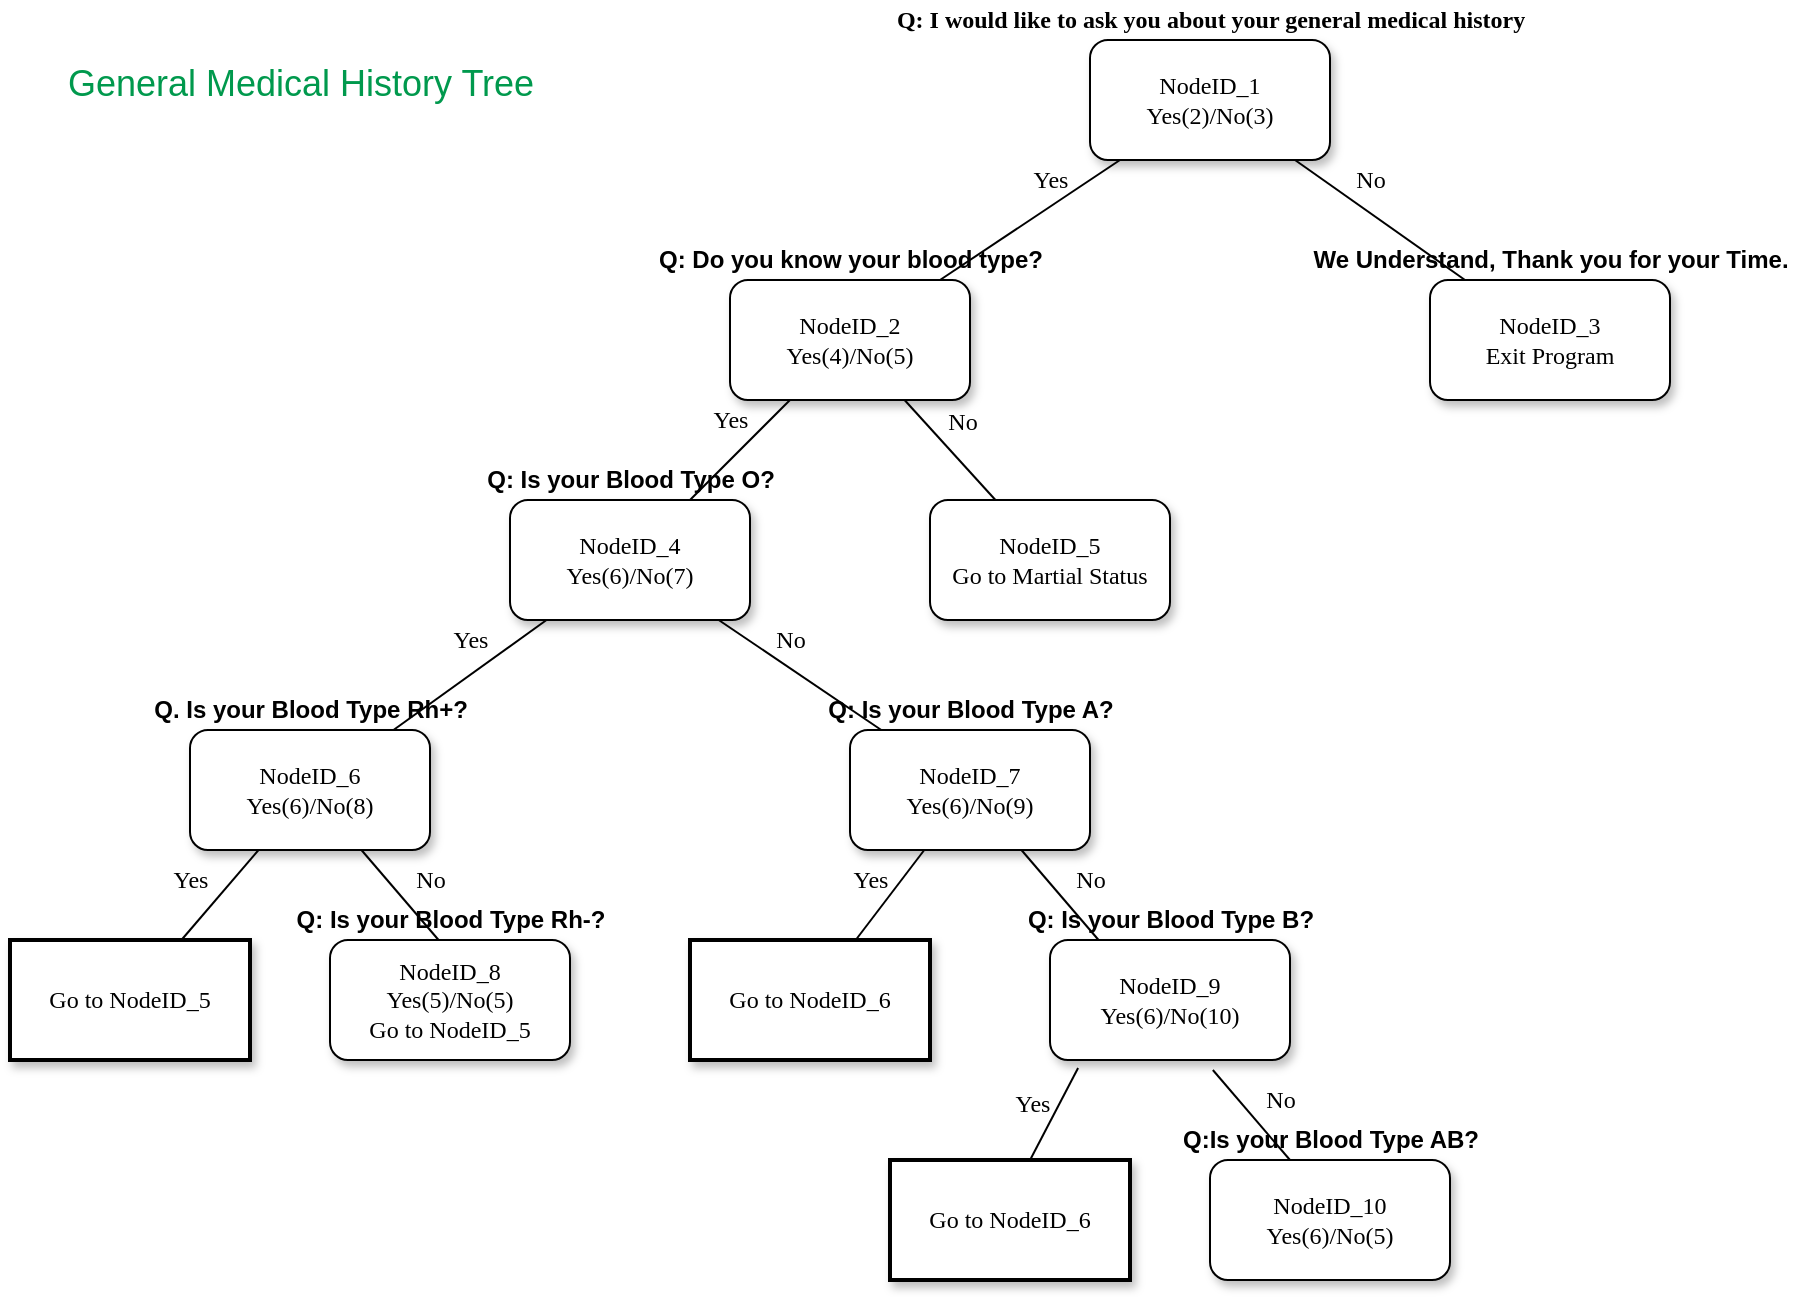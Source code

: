 <mxfile version="14.4.7" type="device" pages="9"><diagram name="GMH - Blood Type" id="vEVbrovE4ZgRshYiETNy"><mxGraphModel dx="1087" dy="593" grid="1" gridSize="10" guides="1" tooltips="1" connect="1" arrows="1" fold="1" page="1" pageScale="1" pageWidth="1100" pageHeight="850" background="#ffffff" math="0" shadow="0"><root><mxCell id="B22zxo5h1NFi3i_FeT5d-0"/><mxCell id="B22zxo5h1NFi3i_FeT5d-1" parent="B22zxo5h1NFi3i_FeT5d-0"/><mxCell id="B22zxo5h1NFi3i_FeT5d-2" value="NodeID_1&lt;br&gt;Yes(2)/No(3)" style="whiteSpace=wrap;html=1;rounded=1;shadow=1;labelBackgroundColor=none;strokeWidth=1;fontFamily=Verdana;fontSize=12;align=center;" vertex="1" parent="B22zxo5h1NFi3i_FeT5d-1"><mxGeometry x="610" y="50" width="120" height="60" as="geometry"/></mxCell><mxCell id="B22zxo5h1NFi3i_FeT5d-3" value="&lt;span&gt;NodeID_2&lt;br&gt;Yes(4)/No(5)&lt;br&gt;&lt;/span&gt;" style="whiteSpace=wrap;html=1;rounded=1;shadow=1;labelBackgroundColor=none;strokeWidth=1;fontFamily=Verdana;fontSize=12;align=center;" vertex="1" parent="B22zxo5h1NFi3i_FeT5d-1"><mxGeometry x="430" y="170" width="120" height="60" as="geometry"/></mxCell><mxCell id="B22zxo5h1NFi3i_FeT5d-4" value="&lt;span&gt;NodeID_3&lt;br&gt;Exit Program&lt;br&gt;&lt;/span&gt;" style="whiteSpace=wrap;html=1;rounded=1;shadow=1;labelBackgroundColor=none;strokeWidth=1;fontFamily=Verdana;fontSize=12;align=center;" vertex="1" parent="B22zxo5h1NFi3i_FeT5d-1"><mxGeometry x="780" y="170" width="120" height="60" as="geometry"/></mxCell><mxCell id="B22zxo5h1NFi3i_FeT5d-5" value="No" style="rounded=0;html=1;labelBackgroundColor=none;startArrow=none;startFill=0;startSize=5;endArrow=none;endFill=0;endSize=5;jettySize=auto;orthogonalLoop=1;strokeWidth=1;fontFamily=Verdana;fontSize=12" edge="1" parent="B22zxo5h1NFi3i_FeT5d-1" source="B22zxo5h1NFi3i_FeT5d-2" target="B22zxo5h1NFi3i_FeT5d-4"><mxGeometry x="-0.3" y="13" relative="1" as="geometry"><mxPoint as="offset"/></mxGeometry></mxCell><mxCell id="B22zxo5h1NFi3i_FeT5d-6" value="Yes" style="rounded=0;html=1;labelBackgroundColor=none;startArrow=none;startFill=0;startSize=5;endArrow=none;endFill=0;endSize=5;jettySize=auto;orthogonalLoop=1;strokeWidth=1;fontFamily=Verdana;fontSize=12" edge="1" parent="B22zxo5h1NFi3i_FeT5d-1" source="B22zxo5h1NFi3i_FeT5d-2" target="B22zxo5h1NFi3i_FeT5d-3"><mxGeometry x="-0.359" y="-11" relative="1" as="geometry"><mxPoint as="offset"/></mxGeometry></mxCell><mxCell id="B22zxo5h1NFi3i_FeT5d-7" value="&lt;span&gt;NodeID_4&lt;br&gt;Yes(6)/No(7)&lt;br&gt;&lt;/span&gt;" style="whiteSpace=wrap;html=1;rounded=1;shadow=1;labelBackgroundColor=none;strokeWidth=1;fontFamily=Verdana;fontSize=12;align=center;" vertex="1" parent="B22zxo5h1NFi3i_FeT5d-1"><mxGeometry x="320" y="280" width="120" height="60" as="geometry"/></mxCell><mxCell id="B22zxo5h1NFi3i_FeT5d-8" value="NodeID_5&lt;br&gt;Go to Martial Status" style="whiteSpace=wrap;html=1;rounded=1;shadow=1;labelBackgroundColor=none;strokeWidth=1;fontFamily=Verdana;fontSize=12;align=center;" vertex="1" parent="B22zxo5h1NFi3i_FeT5d-1"><mxGeometry x="530" y="280" width="120" height="60" as="geometry"/></mxCell><mxCell id="B22zxo5h1NFi3i_FeT5d-11" value="NodeID_6&lt;br&gt;Yes(6)/No(8)" style="whiteSpace=wrap;html=1;rounded=1;shadow=1;labelBackgroundColor=none;strokeWidth=1;fontFamily=Verdana;fontSize=12;align=center;" vertex="1" parent="B22zxo5h1NFi3i_FeT5d-1"><mxGeometry x="160" y="395" width="120" height="60" as="geometry"/></mxCell><mxCell id="B22zxo5h1NFi3i_FeT5d-12" value="NodeID_7&lt;br&gt;Yes(6)/No(9)" style="whiteSpace=wrap;html=1;rounded=1;shadow=1;labelBackgroundColor=none;strokeWidth=1;fontFamily=Verdana;fontSize=12;align=center;" vertex="1" parent="B22zxo5h1NFi3i_FeT5d-1"><mxGeometry x="490" y="395" width="120" height="60" as="geometry"/></mxCell><mxCell id="B22zxo5h1NFi3i_FeT5d-13" value="Yes" style="rounded=0;html=1;labelBackgroundColor=none;startArrow=none;startFill=0;startSize=5;endArrow=none;endFill=0;endSize=5;jettySize=auto;orthogonalLoop=1;strokeWidth=1;fontFamily=Verdana;fontSize=12" edge="1" parent="B22zxo5h1NFi3i_FeT5d-1" source="B22zxo5h1NFi3i_FeT5d-3" target="B22zxo5h1NFi3i_FeT5d-7"><mxGeometry x="-0.2" y="-14" relative="1" as="geometry"><mxPoint as="offset"/></mxGeometry></mxCell><mxCell id="B22zxo5h1NFi3i_FeT5d-14" value="No" style="rounded=0;html=1;labelBackgroundColor=none;startArrow=none;startFill=0;startSize=5;endArrow=none;endFill=0;endSize=5;jettySize=auto;orthogonalLoop=1;strokeWidth=1;fontFamily=Verdana;fontSize=12" edge="1" parent="B22zxo5h1NFi3i_FeT5d-1" source="B22zxo5h1NFi3i_FeT5d-3" target="B22zxo5h1NFi3i_FeT5d-8"><mxGeometry x="-0.2" y="14" relative="1" as="geometry"><mxPoint as="offset"/></mxGeometry></mxCell><mxCell id="B22zxo5h1NFi3i_FeT5d-17" value="Yes" style="rounded=0;html=1;labelBackgroundColor=none;startArrow=none;startFill=0;startSize=5;endArrow=none;endFill=0;endSize=5;jettySize=auto;orthogonalLoop=1;strokeWidth=1;fontFamily=Verdana;fontSize=12" edge="1" parent="B22zxo5h1NFi3i_FeT5d-1" source="B22zxo5h1NFi3i_FeT5d-7" target="B22zxo5h1NFi3i_FeT5d-11"><mxGeometry x="-0.217" y="-14" relative="1" as="geometry"><mxPoint as="offset"/></mxGeometry></mxCell><mxCell id="B22zxo5h1NFi3i_FeT5d-18" value="No" style="rounded=0;html=1;labelBackgroundColor=none;startArrow=none;startFill=0;startSize=5;endArrow=none;endFill=0;endSize=5;jettySize=auto;orthogonalLoop=1;strokeWidth=1;fontFamily=Verdana;fontSize=12" edge="1" parent="B22zxo5h1NFi3i_FeT5d-1" source="B22zxo5h1NFi3i_FeT5d-7" target="B22zxo5h1NFi3i_FeT5d-12"><mxGeometry x="-0.284" y="12" relative="1" as="geometry"><mxPoint as="offset"/></mxGeometry></mxCell><mxCell id="B22zxo5h1NFi3i_FeT5d-19" value="Go to NodeID_5" style="whiteSpace=wrap;html=1;rounded=0;shadow=1;labelBackgroundColor=none;strokeWidth=2;fontFamily=Verdana;fontSize=12;align=center;" vertex="1" parent="B22zxo5h1NFi3i_FeT5d-1"><mxGeometry x="70" y="500" width="120" height="60" as="geometry"/></mxCell><mxCell id="B22zxo5h1NFi3i_FeT5d-21" value="&lt;span&gt;Go to NodeID_6&lt;/span&gt;" style="whiteSpace=wrap;html=1;rounded=0;shadow=1;labelBackgroundColor=none;strokeWidth=2;fontFamily=Verdana;fontSize=12;align=center;" vertex="1" parent="B22zxo5h1NFi3i_FeT5d-1"><mxGeometry x="410" y="500" width="120" height="60" as="geometry"/></mxCell><mxCell id="B22zxo5h1NFi3i_FeT5d-23" value="Yes" style="rounded=0;html=1;labelBackgroundColor=none;startArrow=none;startFill=0;startSize=5;endArrow=none;endFill=0;endSize=5;jettySize=auto;orthogonalLoop=1;strokeWidth=1;fontFamily=Verdana;fontSize=12" edge="1" parent="B22zxo5h1NFi3i_FeT5d-1" source="B22zxo5h1NFi3i_FeT5d-11" target="B22zxo5h1NFi3i_FeT5d-19"><mxGeometry x="0.137" y="-16" relative="1" as="geometry"><mxPoint as="offset"/></mxGeometry></mxCell><mxCell id="B22zxo5h1NFi3i_FeT5d-24" value="No" style="rounded=0;html=1;labelBackgroundColor=none;startArrow=none;startFill=0;startSize=5;endArrow=none;endFill=0;endSize=5;jettySize=auto;orthogonalLoop=1;strokeWidth=1;fontFamily=Verdana;fontSize=12" edge="1" parent="B22zxo5h1NFi3i_FeT5d-1" source="B22zxo5h1NFi3i_FeT5d-11"><mxGeometry x="0.137" y="16" relative="1" as="geometry"><mxPoint as="offset"/><mxPoint x="284.286" y="500" as="targetPoint"/></mxGeometry></mxCell><mxCell id="B22zxo5h1NFi3i_FeT5d-25" value="Yes" style="rounded=0;html=1;labelBackgroundColor=none;startArrow=none;startFill=0;startSize=5;endArrow=none;endFill=0;endSize=5;jettySize=auto;orthogonalLoop=1;strokeWidth=1;fontFamily=Verdana;fontSize=12" edge="1" parent="B22zxo5h1NFi3i_FeT5d-1" source="B22zxo5h1NFi3i_FeT5d-12" target="B22zxo5h1NFi3i_FeT5d-21"><mxGeometry x="0.003" y="-12" relative="1" as="geometry"><mxPoint as="offset"/></mxGeometry></mxCell><mxCell id="B22zxo5h1NFi3i_FeT5d-26" value="No" style="rounded=0;html=1;labelBackgroundColor=none;startArrow=none;startFill=0;startSize=5;endArrow=none;endFill=0;endSize=5;jettySize=auto;orthogonalLoop=1;strokeWidth=1;fontFamily=Verdana;fontSize=12" edge="1" parent="B22zxo5h1NFi3i_FeT5d-1" source="B22zxo5h1NFi3i_FeT5d-12"><mxGeometry x="0.137" y="16" relative="1" as="geometry"><mxPoint as="offset"/><mxPoint x="614.286" y="500" as="targetPoint"/></mxGeometry></mxCell><mxCell id="IMBHqIJGiADzX0X6v3xk-0" value="&lt;span style=&quot;font-family: &amp;#34;verdana&amp;#34;&quot;&gt;&lt;b&gt;Q: I would like to ask you about your general medical history&lt;/b&gt;&lt;/span&gt;" style="text;html=1;align=center;verticalAlign=middle;resizable=0;points=[];autosize=1;" vertex="1" parent="B22zxo5h1NFi3i_FeT5d-1"><mxGeometry x="455" y="30" width="430" height="20" as="geometry"/></mxCell><mxCell id="IMBHqIJGiADzX0X6v3xk-1" value="&lt;b&gt;Q: Do you know your blood type?&lt;/b&gt;" style="text;html=1;align=center;verticalAlign=middle;resizable=0;points=[];autosize=1;" vertex="1" parent="B22zxo5h1NFi3i_FeT5d-1"><mxGeometry x="385" y="150" width="210" height="20" as="geometry"/></mxCell><mxCell id="IMBHqIJGiADzX0X6v3xk-2" value="&lt;b&gt;We Understand, Thank you for your Time.&lt;/b&gt;" style="text;html=1;align=center;verticalAlign=middle;resizable=0;points=[];autosize=1;" vertex="1" parent="B22zxo5h1NFi3i_FeT5d-1"><mxGeometry x="715" y="150" width="250" height="20" as="geometry"/></mxCell><mxCell id="IMBHqIJGiADzX0X6v3xk-3" value="&lt;b&gt;Q: Is your Blood Type O?&lt;/b&gt;" style="text;html=1;align=center;verticalAlign=middle;resizable=0;points=[];autosize=1;" vertex="1" parent="B22zxo5h1NFi3i_FeT5d-1"><mxGeometry x="300" y="260" width="160" height="20" as="geometry"/></mxCell><mxCell id="IMBHqIJGiADzX0X6v3xk-4" value="&lt;b&gt;Q. Is your Blood Type Rh+?&lt;/b&gt;" style="text;html=1;align=center;verticalAlign=middle;resizable=0;points=[];autosize=1;" vertex="1" parent="B22zxo5h1NFi3i_FeT5d-1"><mxGeometry x="135" y="375" width="170" height="20" as="geometry"/></mxCell><mxCell id="iY4oKovheHCOmLYtGHdv-1" value="&lt;b&gt;Q: Is your Blood Type A?&lt;/b&gt;" style="text;html=1;align=center;verticalAlign=middle;resizable=0;points=[];autosize=1;" vertex="1" parent="B22zxo5h1NFi3i_FeT5d-1"><mxGeometry x="470" y="375" width="160" height="20" as="geometry"/></mxCell><mxCell id="iY4oKovheHCOmLYtGHdv-3" value="NodeID_8&lt;br&gt;Yes(5)/No(5)&lt;br&gt;Go to NodeID_5" style="whiteSpace=wrap;html=1;rounded=1;shadow=1;labelBackgroundColor=none;strokeWidth=1;fontFamily=Verdana;fontSize=12;align=center;" vertex="1" parent="B22zxo5h1NFi3i_FeT5d-1"><mxGeometry x="230" y="500" width="120" height="60" as="geometry"/></mxCell><mxCell id="bLvXm9bPFyFLahQbZfLM-0" value="NodeID_9&lt;br&gt;Yes(6)/No(10)" style="whiteSpace=wrap;html=1;rounded=1;shadow=1;labelBackgroundColor=none;strokeWidth=1;fontFamily=Verdana;fontSize=12;align=center;" vertex="1" parent="B22zxo5h1NFi3i_FeT5d-1"><mxGeometry x="590" y="500" width="120" height="60" as="geometry"/></mxCell><mxCell id="bLvXm9bPFyFLahQbZfLM-1" value="&lt;b&gt;Q: Is your Blood Type B?&lt;/b&gt;" style="text;html=1;align=center;verticalAlign=middle;resizable=0;points=[];autosize=1;" vertex="1" parent="B22zxo5h1NFi3i_FeT5d-1"><mxGeometry x="570" y="480" width="160" height="20" as="geometry"/></mxCell><mxCell id="bLvXm9bPFyFLahQbZfLM-3" value="Yes" style="rounded=0;html=1;labelBackgroundColor=none;startArrow=none;startFill=0;startSize=5;endArrow=none;endFill=0;endSize=5;jettySize=auto;orthogonalLoop=1;strokeWidth=1;fontFamily=Verdana;fontSize=12;exitX=0.117;exitY=1.067;exitDx=0;exitDy=0;exitPerimeter=0;entryX=0.417;entryY=0;entryDx=0;entryDy=0;entryPerimeter=0;" edge="1" parent="B22zxo5h1NFi3i_FeT5d-1" source="bLvXm9bPFyFLahQbZfLM-0"><mxGeometry x="0.003" y="-12" relative="1" as="geometry"><mxPoint as="offset"/><mxPoint x="520" y="480" as="sourcePoint"/><mxPoint x="580.04" y="610" as="targetPoint"/><Array as="points"/></mxGeometry></mxCell><mxCell id="bLvXm9bPFyFLahQbZfLM-4" value="No" style="rounded=0;html=1;labelBackgroundColor=none;startArrow=none;startFill=0;startSize=5;endArrow=none;endFill=0;endSize=5;jettySize=auto;orthogonalLoop=1;strokeWidth=1;fontFamily=Verdana;fontSize=12" edge="1" parent="B22zxo5h1NFi3i_FeT5d-1"><mxGeometry x="0.137" y="16" relative="1" as="geometry"><mxPoint as="offset"/><mxPoint x="671.424" y="565" as="sourcePoint"/><mxPoint x="709.996" y="610" as="targetPoint"/></mxGeometry></mxCell><mxCell id="bLvXm9bPFyFLahQbZfLM-5" value="NodeID_10&lt;br&gt;Yes(6)/No(5)" style="whiteSpace=wrap;html=1;rounded=1;shadow=1;labelBackgroundColor=none;strokeWidth=1;fontFamily=Verdana;fontSize=12;align=center;" vertex="1" parent="B22zxo5h1NFi3i_FeT5d-1"><mxGeometry x="670" y="610" width="120" height="60" as="geometry"/></mxCell><mxCell id="bLvXm9bPFyFLahQbZfLM-6" value="&lt;span&gt;Go to NodeID_6&lt;/span&gt;" style="whiteSpace=wrap;html=1;rounded=0;shadow=1;labelBackgroundColor=none;strokeWidth=2;fontFamily=Verdana;fontSize=12;align=center;" vertex="1" parent="B22zxo5h1NFi3i_FeT5d-1"><mxGeometry x="510" y="610" width="120" height="60" as="geometry"/></mxCell><mxCell id="bLvXm9bPFyFLahQbZfLM-7" value="&lt;b&gt;Q: Is your Blood Type Rh-?&lt;/b&gt;" style="text;html=1;align=center;verticalAlign=middle;resizable=0;points=[];autosize=1;" vertex="1" parent="B22zxo5h1NFi3i_FeT5d-1"><mxGeometry x="205" y="480" width="170" height="20" as="geometry"/></mxCell><mxCell id="bLvXm9bPFyFLahQbZfLM-8" value="&lt;b&gt;Q:Is your Blood Type AB?&lt;/b&gt;" style="text;html=1;align=center;verticalAlign=middle;resizable=0;points=[];autosize=1;" vertex="1" parent="B22zxo5h1NFi3i_FeT5d-1"><mxGeometry x="650" y="590" width="160" height="20" as="geometry"/></mxCell><mxCell id="qRwqpJfF-nCbgyHhre0e-0" value="&lt;br style=&quot;color: rgb(0 , 153 , 77)&quot;&gt;&lt;span style=&quot;color: rgb(0 , 153 , 77) ; font-size: 18px&quot;&gt;General Medical History Tree&lt;br&gt;&lt;/span&gt;" style="text;html=1;align=center;verticalAlign=middle;resizable=0;points=[];autosize=1;" vertex="1" parent="B22zxo5h1NFi3i_FeT5d-1"><mxGeometry x="90" y="45" width="250" height="40" as="geometry"/></mxCell></root></mxGraphModel></diagram><diagram name="GMH - Martial Status" id="10a91c8b-09ff-31b1-d368-03940ed4cc9e"><mxGraphModel dx="1087" dy="593" grid="1" gridSize="10" guides="1" tooltips="1" connect="1" arrows="1" fold="1" page="1" pageScale="1" pageWidth="1100" pageHeight="850" background="#ffffff" math="0" shadow="0"><root><mxCell id="0"/><mxCell id="1" parent="0"/><mxCell id="62893188c0fa7362-1" value="NodeID_11&lt;br&gt;Yes(12)/No(13)" style="whiteSpace=wrap;html=1;rounded=1;shadow=1;labelBackgroundColor=none;strokeWidth=1;fontFamily=Verdana;fontSize=12;align=center;" parent="1" vertex="1"><mxGeometry x="610" y="50" width="120" height="60" as="geometry"/></mxCell><mxCell id="62893188c0fa7362-2" value="&lt;span&gt;NodeID_11&lt;/span&gt;&lt;br&gt;&lt;span&gt;Yes(14)/No(14)&lt;/span&gt;" style="whiteSpace=wrap;html=1;rounded=1;shadow=1;labelBackgroundColor=none;strokeWidth=1;fontFamily=Verdana;fontSize=12;align=center;" parent="1" vertex="1"><mxGeometry x="430" y="170" width="120" height="60" as="geometry"/></mxCell><mxCell id="62893188c0fa7362-3" value="NodeID_13&lt;br&gt;Yes(14)/No(14)" style="whiteSpace=wrap;html=1;rounded=1;shadow=1;labelBackgroundColor=none;strokeWidth=1;fontFamily=Verdana;fontSize=12;align=center;" parent="1" vertex="1"><mxGeometry x="780" y="170" width="120" height="60" as="geometry"/></mxCell><mxCell id="62893188c0fa7362-4" value="No" style="rounded=0;html=1;labelBackgroundColor=none;startArrow=none;startFill=0;startSize=5;endArrow=none;endFill=0;endSize=5;jettySize=auto;orthogonalLoop=1;strokeWidth=1;fontFamily=Verdana;fontSize=12" parent="1" source="62893188c0fa7362-1" target="62893188c0fa7362-3" edge="1"><mxGeometry x="-0.3" y="13" relative="1" as="geometry"><mxPoint as="offset"/></mxGeometry></mxCell><mxCell id="62893188c0fa7362-5" value="Yes" style="rounded=0;html=1;labelBackgroundColor=none;startArrow=none;startFill=0;startSize=5;endArrow=none;endFill=0;endSize=5;jettySize=auto;orthogonalLoop=1;strokeWidth=1;fontFamily=Verdana;fontSize=12" parent="1" source="62893188c0fa7362-1" target="62893188c0fa7362-2" edge="1"><mxGeometry x="-0.359" y="-11" relative="1" as="geometry"><mxPoint as="offset"/></mxGeometry></mxCell><mxCell id="62893188c0fa7362-8" value="NodeID_14&lt;br&gt;Go to Alcohol Use Tree" style="whiteSpace=wrap;html=1;rounded=1;shadow=1;labelBackgroundColor=none;strokeWidth=1;fontFamily=Verdana;fontSize=12;align=center;" parent="1" vertex="1"><mxGeometry x="320" y="280" width="120" height="60" as="geometry"/></mxCell><mxCell id="62893188c0fa7362-10" value="&lt;span&gt;Go to NodeID_14&lt;/span&gt;" style="whiteSpace=wrap;html=1;rounded=0;shadow=1;labelBackgroundColor=none;strokeWidth=2;fontFamily=Verdana;fontSize=12;align=center;" parent="1" vertex="1"><mxGeometry x="690" y="280" width="120" height="60" as="geometry"/></mxCell><mxCell id="62893188c0fa7362-11" value="&lt;span&gt;Go to NodeID_14&lt;/span&gt;" style="whiteSpace=wrap;html=1;rounded=0;shadow=1;labelBackgroundColor=none;strokeWidth=2;fontFamily=Verdana;fontSize=12;align=center;" parent="1" vertex="1"><mxGeometry x="880" y="280" width="120" height="60" as="geometry"/></mxCell><mxCell id="62893188c0fa7362-14" value="Yes" style="rounded=0;html=1;labelBackgroundColor=none;startArrow=none;startFill=0;startSize=5;endArrow=none;endFill=0;endSize=5;jettySize=auto;orthogonalLoop=1;strokeWidth=1;fontFamily=Verdana;fontSize=12" parent="1" source="62893188c0fa7362-2" target="62893188c0fa7362-8" edge="1"><mxGeometry x="-0.2" y="-14" relative="1" as="geometry"><mxPoint as="offset"/></mxGeometry></mxCell><mxCell id="62893188c0fa7362-15" value="No" style="rounded=0;html=1;labelBackgroundColor=none;startArrow=none;startFill=0;startSize=5;endArrow=none;endFill=0;endSize=5;jettySize=auto;orthogonalLoop=1;strokeWidth=1;fontFamily=Verdana;fontSize=12" parent="1" source="62893188c0fa7362-2" edge="1"><mxGeometry x="-0.2" y="14" relative="1" as="geometry"><mxPoint as="offset"/><mxPoint x="570" y="280" as="targetPoint"/></mxGeometry></mxCell><mxCell id="62893188c0fa7362-16" value="Yes" style="rounded=0;html=1;labelBackgroundColor=none;startArrow=none;startFill=0;startSize=5;endArrow=none;endFill=0;endSize=5;jettySize=auto;orthogonalLoop=1;strokeWidth=1;fontFamily=Verdana;fontSize=12" parent="1" source="62893188c0fa7362-3" target="62893188c0fa7362-10" edge="1"><mxGeometry x="-0.261" y="-13" relative="1" as="geometry"><mxPoint as="offset"/></mxGeometry></mxCell><mxCell id="62893188c0fa7362-17" value="No" style="rounded=0;html=1;labelBackgroundColor=none;startArrow=none;startFill=0;startSize=5;endArrow=none;endFill=0;endSize=5;jettySize=auto;orthogonalLoop=1;strokeWidth=1;fontFamily=Verdana;fontSize=12" parent="1" source="62893188c0fa7362-3" target="62893188c0fa7362-11" edge="1"><mxGeometry x="-0.129" y="17" relative="1" as="geometry"><mxPoint as="offset"/></mxGeometry></mxCell><mxCell id="62893188c0fa7362-23" value="&lt;font face=&quot;verdana&quot;&gt;Go to NodeID_14&lt;/font&gt;" style="whiteSpace=wrap;html=1;rounded=0;shadow=1;labelBackgroundColor=none;strokeWidth=2;fontFamily=Verdana;fontSize=12;align=center;" parent="1" vertex="1"><mxGeometry x="520" y="280" width="120" height="60" as="geometry"/></mxCell><mxCell id="7W1kEJ82HuajPXF4sTop-1" value="&lt;b&gt;Q: Are you Married?&lt;/b&gt;" style="text;html=1;align=center;verticalAlign=middle;resizable=0;points=[];autosize=1;" vertex="1" parent="1"><mxGeometry x="605" y="30" width="130" height="20" as="geometry"/></mxCell><mxCell id="jHF1AM_I1PidrOfQg2yn-3" value="&lt;b&gt;Q: Do you have a Previous Last Name?&lt;/b&gt;" style="text;html=1;align=center;verticalAlign=middle;resizable=0;points=[];autosize=1;" vertex="1" parent="1"><mxGeometry x="365" y="140" width="240" height="20" as="geometry"/></mxCell><mxCell id="jHF1AM_I1PidrOfQg2yn-5" value="&lt;b&gt;Q: Do you have a Previous Last Name?&lt;/b&gt;" style="text;html=1;align=center;verticalAlign=middle;resizable=0;points=[];autosize=1;" vertex="1" parent="1"><mxGeometry x="720" y="140" width="240" height="20" as="geometry"/></mxCell><mxCell id="jHF1AM_I1PidrOfQg2yn-6" value="&lt;font style=&quot;font-size: 18px&quot;&gt;&lt;font color=&quot;#00cc00&quot;&gt;The intake form needs previous last&amp;nbsp;&lt;br&gt;name - I included it in the martial status&lt;br&gt;tree.&amp;nbsp;&lt;br&gt;&lt;br&gt;I wasn't sure about the node&amp;nbsp;&lt;br&gt;numbers???&lt;/font&gt;&lt;br&gt;&lt;/font&gt;" style="text;html=1;align=center;verticalAlign=middle;resizable=0;points=[];autosize=1;" vertex="1" parent="1"><mxGeometry x="40" y="30" width="330" height="100" as="geometry"/></mxCell></root></mxGraphModel></diagram><diagram name="GMH - Alcohol Use" id="UaoSTPvLxmINBXKMNo_O"><mxGraphModel dx="1033" dy="593" grid="1" gridSize="10" guides="1" tooltips="1" connect="1" arrows="1" fold="1" page="1" pageScale="1" pageWidth="1100" pageHeight="850" background="#ffffff" math="0" shadow="0"><root><mxCell id="rYOA5_HKOb1QUkX_v0hi-0"/><mxCell id="rYOA5_HKOb1QUkX_v0hi-1" parent="rYOA5_HKOb1QUkX_v0hi-0"/><mxCell id="rYOA5_HKOb1QUkX_v0hi-2" value="NodeID_14&lt;br&gt;Yes(15)/No(16)" style="whiteSpace=wrap;html=1;rounded=1;shadow=1;labelBackgroundColor=none;strokeWidth=1;fontFamily=Verdana;fontSize=12;align=center;" vertex="1" parent="rYOA5_HKOb1QUkX_v0hi-1"><mxGeometry x="610" y="50" width="120" height="60" as="geometry"/></mxCell><mxCell id="rYOA5_HKOb1QUkX_v0hi-3" value="NodeID_15&lt;br&gt;Ask Questions&lt;br&gt;Go to Tobacco Use Tree" style="whiteSpace=wrap;html=1;rounded=1;shadow=1;labelBackgroundColor=none;strokeWidth=1;fontFamily=Verdana;fontSize=12;align=center;" vertex="1" parent="rYOA5_HKOb1QUkX_v0hi-1"><mxGeometry x="430" y="170" width="120" height="60" as="geometry"/></mxCell><mxCell id="rYOA5_HKOb1QUkX_v0hi-4" value="NodeID_16&lt;br&gt;Go to Tobacco Use Tree" style="whiteSpace=wrap;html=1;rounded=1;shadow=1;labelBackgroundColor=none;strokeWidth=1;fontFamily=Verdana;fontSize=12;align=center;" vertex="1" parent="rYOA5_HKOb1QUkX_v0hi-1"><mxGeometry x="781" y="171" width="120" height="60" as="geometry"/></mxCell><mxCell id="rYOA5_HKOb1QUkX_v0hi-5" value="No" style="rounded=0;html=1;labelBackgroundColor=none;startArrow=none;startFill=0;startSize=5;endArrow=none;endFill=0;endSize=5;jettySize=auto;orthogonalLoop=1;strokeWidth=1;fontFamily=Verdana;fontSize=12" edge="1" parent="rYOA5_HKOb1QUkX_v0hi-1" source="rYOA5_HKOb1QUkX_v0hi-2" target="rYOA5_HKOb1QUkX_v0hi-4"><mxGeometry x="-0.3" y="13" relative="1" as="geometry"><mxPoint as="offset"/></mxGeometry></mxCell><mxCell id="rYOA5_HKOb1QUkX_v0hi-6" value="Yes" style="rounded=0;html=1;labelBackgroundColor=none;startArrow=none;startFill=0;startSize=5;endArrow=none;endFill=0;endSize=5;jettySize=auto;orthogonalLoop=1;strokeWidth=1;fontFamily=Verdana;fontSize=12" edge="1" parent="rYOA5_HKOb1QUkX_v0hi-1" source="rYOA5_HKOb1QUkX_v0hi-2" target="rYOA5_HKOb1QUkX_v0hi-3"><mxGeometry x="-0.359" y="-11" relative="1" as="geometry"><mxPoint as="offset"/></mxGeometry></mxCell><mxCell id="rYOA5_HKOb1QUkX_v0hi-7" value="&lt;span&gt;Condition&lt;/span&gt;" style="whiteSpace=wrap;html=1;rounded=1;shadow=1;labelBackgroundColor=none;strokeWidth=1;fontFamily=Verdana;fontSize=12;align=center;" vertex="1" parent="rYOA5_HKOb1QUkX_v0hi-1"><mxGeometry x="320" y="280" width="120" height="60" as="geometry"/></mxCell><mxCell id="rYOA5_HKOb1QUkX_v0hi-8" value="&lt;span&gt;Condition&lt;/span&gt;" style="whiteSpace=wrap;html=1;rounded=1;shadow=1;labelBackgroundColor=none;strokeWidth=1;fontFamily=Verdana;fontSize=12;align=center;" vertex="1" parent="rYOA5_HKOb1QUkX_v0hi-1"><mxGeometry x="540" y="280" width="120" height="60" as="geometry"/></mxCell><mxCell id="rYOA5_HKOb1QUkX_v0hi-11" value="&lt;span&gt;Condition&lt;/span&gt;" style="whiteSpace=wrap;html=1;rounded=1;shadow=1;labelBackgroundColor=none;strokeWidth=1;fontFamily=Verdana;fontSize=12;align=center;" vertex="1" parent="rYOA5_HKOb1QUkX_v0hi-1"><mxGeometry x="160" y="395" width="120" height="60" as="geometry"/></mxCell><mxCell id="rYOA5_HKOb1QUkX_v0hi-12" value="&lt;span&gt;Condition&lt;/span&gt;" style="whiteSpace=wrap;html=1;rounded=1;shadow=1;labelBackgroundColor=none;strokeWidth=1;fontFamily=Verdana;fontSize=12;align=center;" vertex="1" parent="rYOA5_HKOb1QUkX_v0hi-1"><mxGeometry x="490" y="395" width="120" height="60" as="geometry"/></mxCell><mxCell id="rYOA5_HKOb1QUkX_v0hi-13" value="Yes" style="rounded=0;html=1;labelBackgroundColor=none;startArrow=none;startFill=0;startSize=5;endArrow=none;endFill=0;endSize=5;jettySize=auto;orthogonalLoop=1;strokeWidth=1;fontFamily=Verdana;fontSize=12" edge="1" parent="rYOA5_HKOb1QUkX_v0hi-1" source="rYOA5_HKOb1QUkX_v0hi-3" target="rYOA5_HKOb1QUkX_v0hi-7"><mxGeometry x="-0.2" y="-14" relative="1" as="geometry"><mxPoint as="offset"/></mxGeometry></mxCell><mxCell id="rYOA5_HKOb1QUkX_v0hi-14" value="No" style="rounded=0;html=1;labelBackgroundColor=none;startArrow=none;startFill=0;startSize=5;endArrow=none;endFill=0;endSize=5;jettySize=auto;orthogonalLoop=1;strokeWidth=1;fontFamily=Verdana;fontSize=12" edge="1" parent="rYOA5_HKOb1QUkX_v0hi-1" source="rYOA5_HKOb1QUkX_v0hi-3" target="rYOA5_HKOb1QUkX_v0hi-8"><mxGeometry x="-0.2" y="14" relative="1" as="geometry"><mxPoint as="offset"/></mxGeometry></mxCell><mxCell id="rYOA5_HKOb1QUkX_v0hi-17" value="Yes" style="rounded=0;html=1;labelBackgroundColor=none;startArrow=none;startFill=0;startSize=5;endArrow=none;endFill=0;endSize=5;jettySize=auto;orthogonalLoop=1;strokeWidth=1;fontFamily=Verdana;fontSize=12" edge="1" parent="rYOA5_HKOb1QUkX_v0hi-1" source="rYOA5_HKOb1QUkX_v0hi-7" target="rYOA5_HKOb1QUkX_v0hi-11"><mxGeometry x="-0.217" y="-14" relative="1" as="geometry"><mxPoint as="offset"/></mxGeometry></mxCell><mxCell id="rYOA5_HKOb1QUkX_v0hi-18" value="No" style="rounded=0;html=1;labelBackgroundColor=none;startArrow=none;startFill=0;startSize=5;endArrow=none;endFill=0;endSize=5;jettySize=auto;orthogonalLoop=1;strokeWidth=1;fontFamily=Verdana;fontSize=12" edge="1" parent="rYOA5_HKOb1QUkX_v0hi-1" source="rYOA5_HKOb1QUkX_v0hi-7" target="rYOA5_HKOb1QUkX_v0hi-12"><mxGeometry x="-0.284" y="12" relative="1" as="geometry"><mxPoint as="offset"/></mxGeometry></mxCell><mxCell id="rYOA5_HKOb1QUkX_v0hi-19" value="Action" style="whiteSpace=wrap;html=1;rounded=0;shadow=1;labelBackgroundColor=none;strokeWidth=2;fontFamily=Verdana;fontSize=12;align=center;" vertex="1" parent="rYOA5_HKOb1QUkX_v0hi-1"><mxGeometry x="70" y="500" width="120" height="60" as="geometry"/></mxCell><mxCell id="rYOA5_HKOb1QUkX_v0hi-20" value="&lt;span&gt;Action&lt;/span&gt;" style="whiteSpace=wrap;html=1;rounded=0;shadow=1;labelBackgroundColor=none;strokeWidth=2;fontFamily=Verdana;fontSize=12;align=center;" vertex="1" parent="rYOA5_HKOb1QUkX_v0hi-1"><mxGeometry x="250" y="500" width="120" height="60" as="geometry"/></mxCell><mxCell id="rYOA5_HKOb1QUkX_v0hi-21" value="&lt;span&gt;Action&lt;/span&gt;" style="whiteSpace=wrap;html=1;rounded=0;shadow=1;labelBackgroundColor=none;strokeWidth=2;fontFamily=Verdana;fontSize=12;align=center;" vertex="1" parent="rYOA5_HKOb1QUkX_v0hi-1"><mxGeometry x="410" y="500" width="120" height="60" as="geometry"/></mxCell><mxCell id="rYOA5_HKOb1QUkX_v0hi-22" value="&lt;span&gt;Action&lt;/span&gt;" style="whiteSpace=wrap;html=1;rounded=0;shadow=1;labelBackgroundColor=none;strokeWidth=2;fontFamily=Verdana;fontSize=12;align=center;" vertex="1" parent="rYOA5_HKOb1QUkX_v0hi-1"><mxGeometry x="580" y="500" width="120" height="60" as="geometry"/></mxCell><mxCell id="rYOA5_HKOb1QUkX_v0hi-23" value="Yes" style="rounded=0;html=1;labelBackgroundColor=none;startArrow=none;startFill=0;startSize=5;endArrow=none;endFill=0;endSize=5;jettySize=auto;orthogonalLoop=1;strokeWidth=1;fontFamily=Verdana;fontSize=12" edge="1" parent="rYOA5_HKOb1QUkX_v0hi-1" source="rYOA5_HKOb1QUkX_v0hi-11" target="rYOA5_HKOb1QUkX_v0hi-19"><mxGeometry x="0.137" y="-16" relative="1" as="geometry"><mxPoint as="offset"/></mxGeometry></mxCell><mxCell id="rYOA5_HKOb1QUkX_v0hi-24" value="No" style="rounded=0;html=1;labelBackgroundColor=none;startArrow=none;startFill=0;startSize=5;endArrow=none;endFill=0;endSize=5;jettySize=auto;orthogonalLoop=1;strokeWidth=1;fontFamily=Verdana;fontSize=12" edge="1" parent="rYOA5_HKOb1QUkX_v0hi-1" source="rYOA5_HKOb1QUkX_v0hi-11" target="rYOA5_HKOb1QUkX_v0hi-20"><mxGeometry x="0.137" y="16" relative="1" as="geometry"><mxPoint as="offset"/></mxGeometry></mxCell><mxCell id="rYOA5_HKOb1QUkX_v0hi-25" value="Yes" style="rounded=0;html=1;labelBackgroundColor=none;startArrow=none;startFill=0;startSize=5;endArrow=none;endFill=0;endSize=5;jettySize=auto;orthogonalLoop=1;strokeWidth=1;fontFamily=Verdana;fontSize=12" edge="1" parent="rYOA5_HKOb1QUkX_v0hi-1" source="rYOA5_HKOb1QUkX_v0hi-12" target="rYOA5_HKOb1QUkX_v0hi-21"><mxGeometry x="0.003" y="-12" relative="1" as="geometry"><mxPoint as="offset"/></mxGeometry></mxCell><mxCell id="rYOA5_HKOb1QUkX_v0hi-26" value="No" style="rounded=0;html=1;labelBackgroundColor=none;startArrow=none;startFill=0;startSize=5;endArrow=none;endFill=0;endSize=5;jettySize=auto;orthogonalLoop=1;strokeWidth=1;fontFamily=Verdana;fontSize=12" edge="1" parent="rYOA5_HKOb1QUkX_v0hi-1" source="rYOA5_HKOb1QUkX_v0hi-12" target="rYOA5_HKOb1QUkX_v0hi-22"><mxGeometry x="0.137" y="16" relative="1" as="geometry"><mxPoint as="offset"/></mxGeometry></mxCell><mxCell id="8ViUxlIg93sQRHK3TXW2-0" value="&lt;b&gt;Q: Do you consume Alcohol?&lt;/b&gt;" style="text;html=1;align=center;verticalAlign=middle;resizable=0;points=[];autosize=1;" vertex="1" parent="rYOA5_HKOb1QUkX_v0hi-1"><mxGeometry x="580" y="30" width="180" height="20" as="geometry"/></mxCell><mxCell id="PC5q1ewr54fhIGiC9N5o-1" value="&lt;font color=&quot;#00994d&quot;&gt;&lt;span style=&quot;font-size: 18px&quot;&gt;Ask Questions:&lt;/span&gt;&lt;br&gt;&lt;span style=&quot;font-size: 18px&quot;&gt;What Type of Alcohol? &lt;br&gt;How much do you consume? &lt;br&gt;How many times a week?&lt;/span&gt;&lt;br&gt;&lt;/font&gt;" style="text;html=1;align=center;verticalAlign=middle;resizable=0;points=[];autosize=1;" vertex="1" parent="rYOA5_HKOb1QUkX_v0hi-1"><mxGeometry x="160" y="150" width="250" height="70" as="geometry"/></mxCell></root></mxGraphModel></diagram><diagram name="GMH - Tobacco Use" id="3bvhqDy4bOo19T4ASqZN"><mxGraphModel dx="1033" dy="593" grid="1" gridSize="10" guides="1" tooltips="1" connect="1" arrows="1" fold="1" page="1" pageScale="1" pageWidth="1100" pageHeight="850" background="#ffffff" math="0" shadow="0"><root><mxCell id="7g-10_UrI_IVHRG_tERV-0"/><mxCell id="7g-10_UrI_IVHRG_tERV-1" parent="7g-10_UrI_IVHRG_tERV-0"/><mxCell id="7g-10_UrI_IVHRG_tERV-2" value="NodeID_17&lt;br&gt;Yes(18)/No(19)" style="whiteSpace=wrap;html=1;rounded=1;shadow=1;labelBackgroundColor=none;strokeWidth=1;fontFamily=Verdana;fontSize=12;align=center;" vertex="1" parent="7g-10_UrI_IVHRG_tERV-1"><mxGeometry x="610" y="50" width="120" height="60" as="geometry"/></mxCell><mxCell id="7g-10_UrI_IVHRG_tERV-3" value="NodeID_18&lt;br&gt;Ask Questions Go to Drug Use Tree" style="whiteSpace=wrap;html=1;rounded=1;shadow=1;labelBackgroundColor=none;strokeWidth=1;fontFamily=Verdana;fontSize=12;align=center;" vertex="1" parent="7g-10_UrI_IVHRG_tERV-1"><mxGeometry x="430" y="170" width="120" height="60" as="geometry"/></mxCell><mxCell id="7g-10_UrI_IVHRG_tERV-4" value="NodeID_19&lt;br&gt;Go to Drug Use Tree" style="whiteSpace=wrap;html=1;rounded=1;shadow=1;labelBackgroundColor=none;strokeWidth=1;fontFamily=Verdana;fontSize=12;align=center;" vertex="1" parent="7g-10_UrI_IVHRG_tERV-1"><mxGeometry x="780" y="170" width="120" height="60" as="geometry"/></mxCell><mxCell id="7g-10_UrI_IVHRG_tERV-5" value="No" style="rounded=0;html=1;labelBackgroundColor=none;startArrow=none;startFill=0;startSize=5;endArrow=none;endFill=0;endSize=5;jettySize=auto;orthogonalLoop=1;strokeWidth=1;fontFamily=Verdana;fontSize=12" edge="1" parent="7g-10_UrI_IVHRG_tERV-1" source="7g-10_UrI_IVHRG_tERV-2" target="7g-10_UrI_IVHRG_tERV-4"><mxGeometry x="-0.3" y="13" relative="1" as="geometry"><mxPoint as="offset"/></mxGeometry></mxCell><mxCell id="7g-10_UrI_IVHRG_tERV-6" value="Yes" style="rounded=0;html=1;labelBackgroundColor=none;startArrow=none;startFill=0;startSize=5;endArrow=none;endFill=0;endSize=5;jettySize=auto;orthogonalLoop=1;strokeWidth=1;fontFamily=Verdana;fontSize=12" edge="1" parent="7g-10_UrI_IVHRG_tERV-1" source="7g-10_UrI_IVHRG_tERV-2" target="7g-10_UrI_IVHRG_tERV-3"><mxGeometry x="-0.359" y="-11" relative="1" as="geometry"><mxPoint as="offset"/></mxGeometry></mxCell><mxCell id="7g-10_UrI_IVHRG_tERV-7" value="&lt;span&gt;Condition&lt;/span&gt;" style="whiteSpace=wrap;html=1;rounded=1;shadow=1;labelBackgroundColor=none;strokeWidth=1;fontFamily=Verdana;fontSize=12;align=center;" vertex="1" parent="7g-10_UrI_IVHRG_tERV-1"><mxGeometry x="320" y="280" width="120" height="60" as="geometry"/></mxCell><mxCell id="7g-10_UrI_IVHRG_tERV-8" value="&lt;span&gt;Condition&lt;/span&gt;" style="whiteSpace=wrap;html=1;rounded=1;shadow=1;labelBackgroundColor=none;strokeWidth=1;fontFamily=Verdana;fontSize=12;align=center;" vertex="1" parent="7g-10_UrI_IVHRG_tERV-1"><mxGeometry x="540" y="280" width="120" height="60" as="geometry"/></mxCell><mxCell id="7g-10_UrI_IVHRG_tERV-9" value="&lt;span&gt;Action&lt;/span&gt;" style="whiteSpace=wrap;html=1;rounded=0;shadow=1;labelBackgroundColor=none;strokeWidth=2;fontFamily=Verdana;fontSize=12;align=center;" vertex="1" parent="7g-10_UrI_IVHRG_tERV-1"><mxGeometry x="690" y="280" width="120" height="60" as="geometry"/></mxCell><mxCell id="7g-10_UrI_IVHRG_tERV-10" value="&lt;span&gt;Action&lt;/span&gt;" style="whiteSpace=wrap;html=1;rounded=0;shadow=1;labelBackgroundColor=none;strokeWidth=2;fontFamily=Verdana;fontSize=12;align=center;" vertex="1" parent="7g-10_UrI_IVHRG_tERV-1"><mxGeometry x="880" y="280" width="120" height="60" as="geometry"/></mxCell><mxCell id="7g-10_UrI_IVHRG_tERV-11" value="&lt;span&gt;Condition&lt;/span&gt;" style="whiteSpace=wrap;html=1;rounded=1;shadow=1;labelBackgroundColor=none;strokeWidth=1;fontFamily=Verdana;fontSize=12;align=center;" vertex="1" parent="7g-10_UrI_IVHRG_tERV-1"><mxGeometry x="160" y="395" width="120" height="60" as="geometry"/></mxCell><mxCell id="7g-10_UrI_IVHRG_tERV-12" value="&lt;span&gt;Condition&lt;/span&gt;" style="whiteSpace=wrap;html=1;rounded=1;shadow=1;labelBackgroundColor=none;strokeWidth=1;fontFamily=Verdana;fontSize=12;align=center;" vertex="1" parent="7g-10_UrI_IVHRG_tERV-1"><mxGeometry x="490" y="395" width="120" height="60" as="geometry"/></mxCell><mxCell id="7g-10_UrI_IVHRG_tERV-13" value="Yes" style="rounded=0;html=1;labelBackgroundColor=none;startArrow=none;startFill=0;startSize=5;endArrow=none;endFill=0;endSize=5;jettySize=auto;orthogonalLoop=1;strokeWidth=1;fontFamily=Verdana;fontSize=12" edge="1" parent="7g-10_UrI_IVHRG_tERV-1" source="7g-10_UrI_IVHRG_tERV-3" target="7g-10_UrI_IVHRG_tERV-7"><mxGeometry x="-0.2" y="-14" relative="1" as="geometry"><mxPoint as="offset"/></mxGeometry></mxCell><mxCell id="7g-10_UrI_IVHRG_tERV-14" value="No" style="rounded=0;html=1;labelBackgroundColor=none;startArrow=none;startFill=0;startSize=5;endArrow=none;endFill=0;endSize=5;jettySize=auto;orthogonalLoop=1;strokeWidth=1;fontFamily=Verdana;fontSize=12" edge="1" parent="7g-10_UrI_IVHRG_tERV-1" source="7g-10_UrI_IVHRG_tERV-3" target="7g-10_UrI_IVHRG_tERV-8"><mxGeometry x="-0.2" y="14" relative="1" as="geometry"><mxPoint as="offset"/></mxGeometry></mxCell><mxCell id="7g-10_UrI_IVHRG_tERV-15" value="Yes" style="rounded=0;html=1;labelBackgroundColor=none;startArrow=none;startFill=0;startSize=5;endArrow=none;endFill=0;endSize=5;jettySize=auto;orthogonalLoop=1;strokeWidth=1;fontFamily=Verdana;fontSize=12" edge="1" parent="7g-10_UrI_IVHRG_tERV-1" source="7g-10_UrI_IVHRG_tERV-4" target="7g-10_UrI_IVHRG_tERV-9"><mxGeometry x="-0.261" y="-13" relative="1" as="geometry"><mxPoint as="offset"/></mxGeometry></mxCell><mxCell id="7g-10_UrI_IVHRG_tERV-16" value="No" style="rounded=0;html=1;labelBackgroundColor=none;startArrow=none;startFill=0;startSize=5;endArrow=none;endFill=0;endSize=5;jettySize=auto;orthogonalLoop=1;strokeWidth=1;fontFamily=Verdana;fontSize=12" edge="1" parent="7g-10_UrI_IVHRG_tERV-1" source="7g-10_UrI_IVHRG_tERV-4" target="7g-10_UrI_IVHRG_tERV-10"><mxGeometry x="-0.129" y="17" relative="1" as="geometry"><mxPoint as="offset"/></mxGeometry></mxCell><mxCell id="7g-10_UrI_IVHRG_tERV-17" value="Yes" style="rounded=0;html=1;labelBackgroundColor=none;startArrow=none;startFill=0;startSize=5;endArrow=none;endFill=0;endSize=5;jettySize=auto;orthogonalLoop=1;strokeWidth=1;fontFamily=Verdana;fontSize=12" edge="1" parent="7g-10_UrI_IVHRG_tERV-1" source="7g-10_UrI_IVHRG_tERV-7" target="7g-10_UrI_IVHRG_tERV-11"><mxGeometry x="-0.217" y="-14" relative="1" as="geometry"><mxPoint as="offset"/></mxGeometry></mxCell><mxCell id="7g-10_UrI_IVHRG_tERV-18" value="No" style="rounded=0;html=1;labelBackgroundColor=none;startArrow=none;startFill=0;startSize=5;endArrow=none;endFill=0;endSize=5;jettySize=auto;orthogonalLoop=1;strokeWidth=1;fontFamily=Verdana;fontSize=12" edge="1" parent="7g-10_UrI_IVHRG_tERV-1" source="7g-10_UrI_IVHRG_tERV-7" target="7g-10_UrI_IVHRG_tERV-12"><mxGeometry x="-0.284" y="12" relative="1" as="geometry"><mxPoint as="offset"/></mxGeometry></mxCell><mxCell id="7g-10_UrI_IVHRG_tERV-19" value="Action" style="whiteSpace=wrap;html=1;rounded=0;shadow=1;labelBackgroundColor=none;strokeWidth=2;fontFamily=Verdana;fontSize=12;align=center;" vertex="1" parent="7g-10_UrI_IVHRG_tERV-1"><mxGeometry x="70" y="500" width="120" height="60" as="geometry"/></mxCell><mxCell id="7g-10_UrI_IVHRG_tERV-20" value="&lt;span&gt;Action&lt;/span&gt;" style="whiteSpace=wrap;html=1;rounded=0;shadow=1;labelBackgroundColor=none;strokeWidth=2;fontFamily=Verdana;fontSize=12;align=center;" vertex="1" parent="7g-10_UrI_IVHRG_tERV-1"><mxGeometry x="250" y="500" width="120" height="60" as="geometry"/></mxCell><mxCell id="7g-10_UrI_IVHRG_tERV-21" value="&lt;span&gt;Action&lt;/span&gt;" style="whiteSpace=wrap;html=1;rounded=0;shadow=1;labelBackgroundColor=none;strokeWidth=2;fontFamily=Verdana;fontSize=12;align=center;" vertex="1" parent="7g-10_UrI_IVHRG_tERV-1"><mxGeometry x="410" y="500" width="120" height="60" as="geometry"/></mxCell><mxCell id="7g-10_UrI_IVHRG_tERV-22" value="&lt;span&gt;Action&lt;/span&gt;" style="whiteSpace=wrap;html=1;rounded=0;shadow=1;labelBackgroundColor=none;strokeWidth=2;fontFamily=Verdana;fontSize=12;align=center;" vertex="1" parent="7g-10_UrI_IVHRG_tERV-1"><mxGeometry x="580" y="500" width="120" height="60" as="geometry"/></mxCell><mxCell id="7g-10_UrI_IVHRG_tERV-23" value="Yes" style="rounded=0;html=1;labelBackgroundColor=none;startArrow=none;startFill=0;startSize=5;endArrow=none;endFill=0;endSize=5;jettySize=auto;orthogonalLoop=1;strokeWidth=1;fontFamily=Verdana;fontSize=12" edge="1" parent="7g-10_UrI_IVHRG_tERV-1" source="7g-10_UrI_IVHRG_tERV-11" target="7g-10_UrI_IVHRG_tERV-19"><mxGeometry x="0.137" y="-16" relative="1" as="geometry"><mxPoint as="offset"/></mxGeometry></mxCell><mxCell id="7g-10_UrI_IVHRG_tERV-24" value="No" style="rounded=0;html=1;labelBackgroundColor=none;startArrow=none;startFill=0;startSize=5;endArrow=none;endFill=0;endSize=5;jettySize=auto;orthogonalLoop=1;strokeWidth=1;fontFamily=Verdana;fontSize=12" edge="1" parent="7g-10_UrI_IVHRG_tERV-1" source="7g-10_UrI_IVHRG_tERV-11" target="7g-10_UrI_IVHRG_tERV-20"><mxGeometry x="0.137" y="16" relative="1" as="geometry"><mxPoint as="offset"/></mxGeometry></mxCell><mxCell id="7g-10_UrI_IVHRG_tERV-25" value="Yes" style="rounded=0;html=1;labelBackgroundColor=none;startArrow=none;startFill=0;startSize=5;endArrow=none;endFill=0;endSize=5;jettySize=auto;orthogonalLoop=1;strokeWidth=1;fontFamily=Verdana;fontSize=12" edge="1" parent="7g-10_UrI_IVHRG_tERV-1" source="7g-10_UrI_IVHRG_tERV-12" target="7g-10_UrI_IVHRG_tERV-21"><mxGeometry x="0.003" y="-12" relative="1" as="geometry"><mxPoint as="offset"/></mxGeometry></mxCell><mxCell id="7g-10_UrI_IVHRG_tERV-26" value="No" style="rounded=0;html=1;labelBackgroundColor=none;startArrow=none;startFill=0;startSize=5;endArrow=none;endFill=0;endSize=5;jettySize=auto;orthogonalLoop=1;strokeWidth=1;fontFamily=Verdana;fontSize=12" edge="1" parent="7g-10_UrI_IVHRG_tERV-1" source="7g-10_UrI_IVHRG_tERV-12" target="7g-10_UrI_IVHRG_tERV-22"><mxGeometry x="0.137" y="16" relative="1" as="geometry"><mxPoint as="offset"/></mxGeometry></mxCell><mxCell id="sygRQjKDdi-wpwCIGpfa-0" value="&lt;b&gt;Q: Do you use Tobacco?&lt;/b&gt;" style="text;html=1;align=center;verticalAlign=middle;resizable=0;points=[];autosize=1;" vertex="1" parent="7g-10_UrI_IVHRG_tERV-1"><mxGeometry x="590" y="20" width="160" height="20" as="geometry"/></mxCell><mxCell id="BP1rqu8MHnocC2wLbfIZ-0" value="&lt;span style=&quot;color: rgb(0 , 153 , 77) ; font-size: 18px&quot;&gt;Ask Questions:&lt;/span&gt;&lt;br style=&quot;color: rgb(0 , 153 , 77)&quot;&gt;&lt;span style=&quot;color: rgb(0 , 153 , 77) ; font-size: 18px&quot;&gt;What Type of Tobacco?&lt;br&gt;How much do you consume?&lt;br&gt;How many times a week?&lt;/span&gt;" style="text;html=1;align=center;verticalAlign=middle;resizable=0;points=[];autosize=1;" vertex="1" parent="7g-10_UrI_IVHRG_tERV-1"><mxGeometry x="25" y="25" width="250" height="70" as="geometry"/></mxCell></root></mxGraphModel></diagram><diagram name="GMH - Drug Usage" id="mU9V_78jPJP-XxoLNsYG"><mxGraphModel dx="1033" dy="593" grid="1" gridSize="10" guides="1" tooltips="1" connect="1" arrows="1" fold="1" page="1" pageScale="1" pageWidth="1100" pageHeight="850" background="#ffffff" math="0" shadow="0"><root><mxCell id="6f31Gnt2F9GtBZ-MsTKj-0"/><mxCell id="6f31Gnt2F9GtBZ-MsTKj-1" parent="6f31Gnt2F9GtBZ-MsTKj-0"/><mxCell id="6f31Gnt2F9GtBZ-MsTKj-2" value="NodeID_20&lt;br&gt;Yes(20)/No(21)" style="whiteSpace=wrap;html=1;rounded=1;shadow=1;labelBackgroundColor=none;strokeWidth=1;fontFamily=Verdana;fontSize=12;align=center;" vertex="1" parent="6f31Gnt2F9GtBZ-MsTKj-1"><mxGeometry x="610" y="50" width="120" height="60" as="geometry"/></mxCell><mxCell id="6f31Gnt2F9GtBZ-MsTKj-3" value="&lt;span style=&quot;color: rgb(0 , 0 , 0) ; font-family: &amp;#34;verdana&amp;#34; ; font-size: 12px ; font-style: normal ; font-weight: 400 ; letter-spacing: normal ; text-align: center ; text-indent: 0px ; text-transform: none ; word-spacing: 0px ; background-color: rgb(248 , 249 , 250) ; display: inline ; float: none&quot;&gt;NodeID_20&lt;/span&gt;&lt;br style=&quot;color: rgb(0 , 0 , 0) ; font-family: &amp;#34;verdana&amp;#34; ; font-size: 12px ; font-style: normal ; font-weight: 400 ; letter-spacing: normal ; text-align: center ; text-indent: 0px ; text-transform: none ; word-spacing: 0px ; background-color: rgb(248 , 249 , 250)&quot;&gt;&lt;font face=&quot;verdana&quot;&gt;Ask Questions End Interview&lt;/font&gt;" style="whiteSpace=wrap;html=1;rounded=1;shadow=1;labelBackgroundColor=none;strokeWidth=1;fontFamily=Verdana;fontSize=12;align=center;" vertex="1" parent="6f31Gnt2F9GtBZ-MsTKj-1"><mxGeometry x="430" y="170" width="120" height="60" as="geometry"/></mxCell><mxCell id="6f31Gnt2F9GtBZ-MsTKj-4" value="NodeID_21&lt;br&gt;End Interview" style="whiteSpace=wrap;html=1;rounded=1;shadow=1;labelBackgroundColor=none;strokeWidth=1;fontFamily=Verdana;fontSize=12;align=center;" vertex="1" parent="6f31Gnt2F9GtBZ-MsTKj-1"><mxGeometry x="780" y="170" width="120" height="60" as="geometry"/></mxCell><mxCell id="6f31Gnt2F9GtBZ-MsTKj-5" value="No" style="rounded=0;html=1;labelBackgroundColor=none;startArrow=none;startFill=0;startSize=5;endArrow=none;endFill=0;endSize=5;jettySize=auto;orthogonalLoop=1;strokeWidth=1;fontFamily=Verdana;fontSize=12" edge="1" parent="6f31Gnt2F9GtBZ-MsTKj-1" source="6f31Gnt2F9GtBZ-MsTKj-2" target="6f31Gnt2F9GtBZ-MsTKj-4"><mxGeometry x="-0.3" y="13" relative="1" as="geometry"><mxPoint as="offset"/></mxGeometry></mxCell><mxCell id="6f31Gnt2F9GtBZ-MsTKj-6" value="Yes" style="rounded=0;html=1;labelBackgroundColor=none;startArrow=none;startFill=0;startSize=5;endArrow=none;endFill=0;endSize=5;jettySize=auto;orthogonalLoop=1;strokeWidth=1;fontFamily=Verdana;fontSize=12" edge="1" parent="6f31Gnt2F9GtBZ-MsTKj-1" source="6f31Gnt2F9GtBZ-MsTKj-2" target="6f31Gnt2F9GtBZ-MsTKj-3"><mxGeometry x="-0.359" y="-11" relative="1" as="geometry"><mxPoint as="offset"/></mxGeometry></mxCell><mxCell id="6f31Gnt2F9GtBZ-MsTKj-7" value="Condidtion" style="whiteSpace=wrap;html=1;rounded=1;shadow=1;labelBackgroundColor=none;strokeWidth=1;fontFamily=Verdana;fontSize=12;align=center;" vertex="1" parent="6f31Gnt2F9GtBZ-MsTKj-1"><mxGeometry x="320" y="280" width="120" height="60" as="geometry"/></mxCell><mxCell id="6f31Gnt2F9GtBZ-MsTKj-8" value="Condidtion" style="whiteSpace=wrap;html=1;rounded=1;shadow=1;labelBackgroundColor=none;strokeWidth=1;fontFamily=Verdana;fontSize=12;align=center;" vertex="1" parent="6f31Gnt2F9GtBZ-MsTKj-1"><mxGeometry x="540" y="280" width="120" height="60" as="geometry"/></mxCell><mxCell id="6f31Gnt2F9GtBZ-MsTKj-9" value="&lt;span&gt;Action&lt;/span&gt;" style="whiteSpace=wrap;html=1;rounded=0;shadow=1;labelBackgroundColor=none;strokeWidth=2;fontFamily=Verdana;fontSize=12;align=center;" vertex="1" parent="6f31Gnt2F9GtBZ-MsTKj-1"><mxGeometry x="690" y="280" width="120" height="60" as="geometry"/></mxCell><mxCell id="6f31Gnt2F9GtBZ-MsTKj-10" value="&lt;span&gt;Action&lt;/span&gt;" style="whiteSpace=wrap;html=1;rounded=0;shadow=1;labelBackgroundColor=none;strokeWidth=2;fontFamily=Verdana;fontSize=12;align=center;" vertex="1" parent="6f31Gnt2F9GtBZ-MsTKj-1"><mxGeometry x="880" y="280" width="120" height="60" as="geometry"/></mxCell><mxCell id="6f31Gnt2F9GtBZ-MsTKj-11" value="&lt;span&gt;Condition&lt;/span&gt;" style="whiteSpace=wrap;html=1;rounded=1;shadow=1;labelBackgroundColor=none;strokeWidth=1;fontFamily=Verdana;fontSize=12;align=center;" vertex="1" parent="6f31Gnt2F9GtBZ-MsTKj-1"><mxGeometry x="160" y="395" width="120" height="60" as="geometry"/></mxCell><mxCell id="6f31Gnt2F9GtBZ-MsTKj-12" value="&lt;span&gt;Condition&lt;/span&gt;" style="whiteSpace=wrap;html=1;rounded=1;shadow=1;labelBackgroundColor=none;strokeWidth=1;fontFamily=Verdana;fontSize=12;align=center;" vertex="1" parent="6f31Gnt2F9GtBZ-MsTKj-1"><mxGeometry x="490" y="395" width="120" height="60" as="geometry"/></mxCell><mxCell id="6f31Gnt2F9GtBZ-MsTKj-13" value="Yes" style="rounded=0;html=1;labelBackgroundColor=none;startArrow=none;startFill=0;startSize=5;endArrow=none;endFill=0;endSize=5;jettySize=auto;orthogonalLoop=1;strokeWidth=1;fontFamily=Verdana;fontSize=12" edge="1" parent="6f31Gnt2F9GtBZ-MsTKj-1" source="6f31Gnt2F9GtBZ-MsTKj-3" target="6f31Gnt2F9GtBZ-MsTKj-7"><mxGeometry x="-0.2" y="-14" relative="1" as="geometry"><mxPoint as="offset"/></mxGeometry></mxCell><mxCell id="6f31Gnt2F9GtBZ-MsTKj-14" value="No" style="rounded=0;html=1;labelBackgroundColor=none;startArrow=none;startFill=0;startSize=5;endArrow=none;endFill=0;endSize=5;jettySize=auto;orthogonalLoop=1;strokeWidth=1;fontFamily=Verdana;fontSize=12" edge="1" parent="6f31Gnt2F9GtBZ-MsTKj-1" source="6f31Gnt2F9GtBZ-MsTKj-3" target="6f31Gnt2F9GtBZ-MsTKj-8"><mxGeometry x="-0.2" y="14" relative="1" as="geometry"><mxPoint as="offset"/></mxGeometry></mxCell><mxCell id="6f31Gnt2F9GtBZ-MsTKj-15" value="Yes" style="rounded=0;html=1;labelBackgroundColor=none;startArrow=none;startFill=0;startSize=5;endArrow=none;endFill=0;endSize=5;jettySize=auto;orthogonalLoop=1;strokeWidth=1;fontFamily=Verdana;fontSize=12" edge="1" parent="6f31Gnt2F9GtBZ-MsTKj-1" source="6f31Gnt2F9GtBZ-MsTKj-4" target="6f31Gnt2F9GtBZ-MsTKj-9"><mxGeometry x="-0.261" y="-13" relative="1" as="geometry"><mxPoint as="offset"/></mxGeometry></mxCell><mxCell id="6f31Gnt2F9GtBZ-MsTKj-16" value="No" style="rounded=0;html=1;labelBackgroundColor=none;startArrow=none;startFill=0;startSize=5;endArrow=none;endFill=0;endSize=5;jettySize=auto;orthogonalLoop=1;strokeWidth=1;fontFamily=Verdana;fontSize=12" edge="1" parent="6f31Gnt2F9GtBZ-MsTKj-1" source="6f31Gnt2F9GtBZ-MsTKj-4" target="6f31Gnt2F9GtBZ-MsTKj-10"><mxGeometry x="-0.129" y="17" relative="1" as="geometry"><mxPoint as="offset"/></mxGeometry></mxCell><mxCell id="6f31Gnt2F9GtBZ-MsTKj-17" value="Yes" style="rounded=0;html=1;labelBackgroundColor=none;startArrow=none;startFill=0;startSize=5;endArrow=none;endFill=0;endSize=5;jettySize=auto;orthogonalLoop=1;strokeWidth=1;fontFamily=Verdana;fontSize=12" edge="1" parent="6f31Gnt2F9GtBZ-MsTKj-1" source="6f31Gnt2F9GtBZ-MsTKj-7" target="6f31Gnt2F9GtBZ-MsTKj-11"><mxGeometry x="-0.217" y="-14" relative="1" as="geometry"><mxPoint as="offset"/></mxGeometry></mxCell><mxCell id="6f31Gnt2F9GtBZ-MsTKj-18" value="No" style="rounded=0;html=1;labelBackgroundColor=none;startArrow=none;startFill=0;startSize=5;endArrow=none;endFill=0;endSize=5;jettySize=auto;orthogonalLoop=1;strokeWidth=1;fontFamily=Verdana;fontSize=12" edge="1" parent="6f31Gnt2F9GtBZ-MsTKj-1" source="6f31Gnt2F9GtBZ-MsTKj-7" target="6f31Gnt2F9GtBZ-MsTKj-12"><mxGeometry x="-0.284" y="12" relative="1" as="geometry"><mxPoint as="offset"/></mxGeometry></mxCell><mxCell id="6f31Gnt2F9GtBZ-MsTKj-19" value="Action" style="whiteSpace=wrap;html=1;rounded=0;shadow=1;labelBackgroundColor=none;strokeWidth=2;fontFamily=Verdana;fontSize=12;align=center;" vertex="1" parent="6f31Gnt2F9GtBZ-MsTKj-1"><mxGeometry x="70" y="500" width="120" height="60" as="geometry"/></mxCell><mxCell id="6f31Gnt2F9GtBZ-MsTKj-20" value="&lt;span&gt;Action&lt;/span&gt;" style="whiteSpace=wrap;html=1;rounded=0;shadow=1;labelBackgroundColor=none;strokeWidth=2;fontFamily=Verdana;fontSize=12;align=center;" vertex="1" parent="6f31Gnt2F9GtBZ-MsTKj-1"><mxGeometry x="250" y="500" width="120" height="60" as="geometry"/></mxCell><mxCell id="6f31Gnt2F9GtBZ-MsTKj-21" value="&lt;span&gt;Action&lt;/span&gt;" style="whiteSpace=wrap;html=1;rounded=0;shadow=1;labelBackgroundColor=none;strokeWidth=2;fontFamily=Verdana;fontSize=12;align=center;" vertex="1" parent="6f31Gnt2F9GtBZ-MsTKj-1"><mxGeometry x="410" y="500" width="120" height="60" as="geometry"/></mxCell><mxCell id="6f31Gnt2F9GtBZ-MsTKj-22" value="&lt;span&gt;Action&lt;/span&gt;" style="whiteSpace=wrap;html=1;rounded=0;shadow=1;labelBackgroundColor=none;strokeWidth=2;fontFamily=Verdana;fontSize=12;align=center;" vertex="1" parent="6f31Gnt2F9GtBZ-MsTKj-1"><mxGeometry x="580" y="500" width="120" height="60" as="geometry"/></mxCell><mxCell id="6f31Gnt2F9GtBZ-MsTKj-23" value="Yes" style="rounded=0;html=1;labelBackgroundColor=none;startArrow=none;startFill=0;startSize=5;endArrow=none;endFill=0;endSize=5;jettySize=auto;orthogonalLoop=1;strokeWidth=1;fontFamily=Verdana;fontSize=12" edge="1" parent="6f31Gnt2F9GtBZ-MsTKj-1" source="6f31Gnt2F9GtBZ-MsTKj-11" target="6f31Gnt2F9GtBZ-MsTKj-19"><mxGeometry x="0.137" y="-16" relative="1" as="geometry"><mxPoint as="offset"/></mxGeometry></mxCell><mxCell id="6f31Gnt2F9GtBZ-MsTKj-24" value="No" style="rounded=0;html=1;labelBackgroundColor=none;startArrow=none;startFill=0;startSize=5;endArrow=none;endFill=0;endSize=5;jettySize=auto;orthogonalLoop=1;strokeWidth=1;fontFamily=Verdana;fontSize=12" edge="1" parent="6f31Gnt2F9GtBZ-MsTKj-1" source="6f31Gnt2F9GtBZ-MsTKj-11" target="6f31Gnt2F9GtBZ-MsTKj-20"><mxGeometry x="0.137" y="16" relative="1" as="geometry"><mxPoint as="offset"/></mxGeometry></mxCell><mxCell id="6f31Gnt2F9GtBZ-MsTKj-25" value="Yes" style="rounded=0;html=1;labelBackgroundColor=none;startArrow=none;startFill=0;startSize=5;endArrow=none;endFill=0;endSize=5;jettySize=auto;orthogonalLoop=1;strokeWidth=1;fontFamily=Verdana;fontSize=12" edge="1" parent="6f31Gnt2F9GtBZ-MsTKj-1" source="6f31Gnt2F9GtBZ-MsTKj-12" target="6f31Gnt2F9GtBZ-MsTKj-21"><mxGeometry x="0.003" y="-12" relative="1" as="geometry"><mxPoint as="offset"/></mxGeometry></mxCell><mxCell id="6f31Gnt2F9GtBZ-MsTKj-26" value="No" style="rounded=0;html=1;labelBackgroundColor=none;startArrow=none;startFill=0;startSize=5;endArrow=none;endFill=0;endSize=5;jettySize=auto;orthogonalLoop=1;strokeWidth=1;fontFamily=Verdana;fontSize=12" edge="1" parent="6f31Gnt2F9GtBZ-MsTKj-1" source="6f31Gnt2F9GtBZ-MsTKj-12" target="6f31Gnt2F9GtBZ-MsTKj-22"><mxGeometry x="0.137" y="16" relative="1" as="geometry"><mxPoint as="offset"/></mxGeometry></mxCell><mxCell id="BRWRSR_i7ThBuh2FTwrO-0" value="&lt;span style=&quot;color: rgb(0 , 153 , 77) ; font-size: 18px&quot;&gt;Ask Questions:&lt;/span&gt;&lt;br style=&quot;color: rgb(0 , 153 , 77)&quot;&gt;&lt;span style=&quot;color: rgb(0 , 153 , 77) ; font-size: 18px&quot;&gt;What Type of Drug?&lt;br&gt;How much do you consume?&lt;br&gt;How many times a week?&lt;/span&gt;" style="text;html=1;align=center;verticalAlign=middle;resizable=0;points=[];autosize=1;" vertex="1" parent="6f31Gnt2F9GtBZ-MsTKj-1"><mxGeometry x="95" y="80" width="250" height="70" as="geometry"/></mxCell><mxCell id="UWL1LIyxA_r09ONjJibR-0" value="&lt;b&gt;Do you take/do drugs?&lt;/b&gt;" style="text;html=1;align=center;verticalAlign=middle;resizable=0;points=[];autosize=1;" vertex="1" parent="6f31Gnt2F9GtBZ-MsTKj-1"><mxGeometry x="595" y="30" width="150" height="20" as="geometry"/></mxCell></root></mxGraphModel></diagram><diagram name="Allergy Interview" id="_WIewefkJIFgaqrWeeDz"><mxGraphModel dx="1143" dy="593" grid="1" gridSize="10" guides="1" tooltips="1" connect="1" arrows="1" fold="1" page="1" pageScale="1" pageWidth="1100" pageHeight="850" background="#ffffff" math="0" shadow="0"><root><mxCell id="7MCP5BQWKJPPH_2E5Wc2-0"/><mxCell id="7MCP5BQWKJPPH_2E5Wc2-1" parent="7MCP5BQWKJPPH_2E5Wc2-0"/><mxCell id="7MCP5BQWKJPPH_2E5Wc2-2" value="NodeID_22&lt;br&gt;Yes(23)/No(24)" style="whiteSpace=wrap;html=1;rounded=1;shadow=1;labelBackgroundColor=none;strokeWidth=1;fontFamily=Verdana;fontSize=12;align=center;" vertex="1" parent="7MCP5BQWKJPPH_2E5Wc2-1"><mxGeometry x="610" y="50" width="120" height="60" as="geometry"/></mxCell><mxCell id="7MCP5BQWKJPPH_2E5Wc2-3" value="&lt;span style=&quot;color: rgb(0 , 0 , 0) ; font-family: &amp;#34;verdana&amp;#34; ; font-size: 12px ; font-style: normal ; font-weight: 400 ; letter-spacing: normal ; text-align: center ; text-indent: 0px ; text-transform: none ; word-spacing: 0px ; background-color: rgb(248 , 249 , 250) ; display: inline ; float: none&quot;&gt;NodeID_23&lt;/span&gt;&lt;br style=&quot;color: rgb(0 , 0 , 0) ; font-family: &amp;#34;verdana&amp;#34; ; font-size: 12px ; font-style: normal ; font-weight: 400 ; letter-spacing: normal ; text-align: center ; text-indent: 0px ; text-transform: none ; word-spacing: 0px ; background-color: rgb(248 , 249 , 250)&quot;&gt;&lt;font face=&quot;verdana&quot;&gt;Ask questions&lt;br&gt;Yes(25)/No(24)&lt;br&gt;&lt;/font&gt;" style="whiteSpace=wrap;html=1;rounded=1;shadow=1;labelBackgroundColor=none;strokeWidth=1;fontFamily=Verdana;fontSize=12;align=center;" vertex="1" parent="7MCP5BQWKJPPH_2E5Wc2-1"><mxGeometry x="430" y="170" width="120" height="60" as="geometry"/></mxCell><mxCell id="7MCP5BQWKJPPH_2E5Wc2-4" value="&lt;span style=&quot;color: rgb(0 , 0 , 0) ; font-family: &amp;#34;verdana&amp;#34; ; font-size: 12px ; font-style: normal ; font-weight: 400 ; letter-spacing: normal ; text-align: center ; text-indent: 0px ; text-transform: none ; word-spacing: 0px ; background-color: rgb(248 , 249 , 250) ; display: inline ; float: none&quot;&gt;NodeID_24&lt;/span&gt;&lt;br style=&quot;color: rgb(0 , 0 , 0) ; font-family: &amp;#34;verdana&amp;#34; ; font-size: 12px ; font-style: normal ; font-weight: 400 ; letter-spacing: normal ; text-align: center ; text-indent: 0px ; text-transform: none ; word-spacing: 0px ; background-color: rgb(248 , 249 , 250)&quot;&gt;&lt;font face=&quot;verdana&quot;&gt;End Interview&lt;/font&gt;" style="whiteSpace=wrap;html=1;rounded=1;shadow=1;labelBackgroundColor=none;strokeWidth=1;fontFamily=Verdana;fontSize=12;align=center;" vertex="1" parent="7MCP5BQWKJPPH_2E5Wc2-1"><mxGeometry x="780" y="170" width="120" height="60" as="geometry"/></mxCell><mxCell id="7MCP5BQWKJPPH_2E5Wc2-5" value="No" style="rounded=0;html=1;labelBackgroundColor=none;startArrow=none;startFill=0;startSize=5;endArrow=none;endFill=0;endSize=5;jettySize=auto;orthogonalLoop=1;strokeWidth=1;fontFamily=Verdana;fontSize=12" edge="1" parent="7MCP5BQWKJPPH_2E5Wc2-1" source="7MCP5BQWKJPPH_2E5Wc2-2" target="7MCP5BQWKJPPH_2E5Wc2-4"><mxGeometry x="-0.3" y="13" relative="1" as="geometry"><mxPoint as="offset"/></mxGeometry></mxCell><mxCell id="7MCP5BQWKJPPH_2E5Wc2-6" value="Yes" style="rounded=0;html=1;labelBackgroundColor=none;startArrow=none;startFill=0;startSize=5;endArrow=none;endFill=0;endSize=5;jettySize=auto;orthogonalLoop=1;strokeWidth=1;fontFamily=Verdana;fontSize=12" edge="1" parent="7MCP5BQWKJPPH_2E5Wc2-1" source="7MCP5BQWKJPPH_2E5Wc2-2" target="7MCP5BQWKJPPH_2E5Wc2-3"><mxGeometry x="-0.359" y="-11" relative="1" as="geometry"><mxPoint as="offset"/></mxGeometry></mxCell><mxCell id="7MCP5BQWKJPPH_2E5Wc2-7" value="NodeID_25&lt;br&gt;Ask questions&lt;br&gt;Yes(23)/No(24)" style="whiteSpace=wrap;html=1;rounded=1;shadow=1;labelBackgroundColor=none;strokeWidth=1;fontFamily=Verdana;fontSize=12;align=center;" vertex="1" parent="7MCP5BQWKJPPH_2E5Wc2-1"><mxGeometry x="320" y="280" width="120" height="60" as="geometry"/></mxCell><mxCell id="7MCP5BQWKJPPH_2E5Wc2-8" value="&lt;span&gt;Go to NodeID_24&lt;/span&gt;" style="whiteSpace=wrap;html=1;rounded=1;shadow=1;labelBackgroundColor=none;strokeWidth=1;fontFamily=Verdana;fontSize=12;align=center;" vertex="1" parent="7MCP5BQWKJPPH_2E5Wc2-1"><mxGeometry x="540" y="280" width="120" height="60" as="geometry"/></mxCell><mxCell id="7MCP5BQWKJPPH_2E5Wc2-11" value="&lt;span&gt;Condition&lt;/span&gt;" style="whiteSpace=wrap;html=1;rounded=1;shadow=1;labelBackgroundColor=none;strokeWidth=1;fontFamily=Verdana;fontSize=12;align=center;" vertex="1" parent="7MCP5BQWKJPPH_2E5Wc2-1"><mxGeometry x="160" y="395" width="120" height="60" as="geometry"/></mxCell><mxCell id="7MCP5BQWKJPPH_2E5Wc2-12" value="&lt;span&gt;Condition&lt;/span&gt;" style="whiteSpace=wrap;html=1;rounded=1;shadow=1;labelBackgroundColor=none;strokeWidth=1;fontFamily=Verdana;fontSize=12;align=center;" vertex="1" parent="7MCP5BQWKJPPH_2E5Wc2-1"><mxGeometry x="490" y="395" width="120" height="60" as="geometry"/></mxCell><mxCell id="7MCP5BQWKJPPH_2E5Wc2-13" value="Yes" style="rounded=0;html=1;labelBackgroundColor=none;startArrow=none;startFill=0;startSize=5;endArrow=none;endFill=0;endSize=5;jettySize=auto;orthogonalLoop=1;strokeWidth=1;fontFamily=Verdana;fontSize=12" edge="1" parent="7MCP5BQWKJPPH_2E5Wc2-1" source="7MCP5BQWKJPPH_2E5Wc2-3" target="7MCP5BQWKJPPH_2E5Wc2-7"><mxGeometry x="-0.2" y="-14" relative="1" as="geometry"><mxPoint as="offset"/></mxGeometry></mxCell><mxCell id="7MCP5BQWKJPPH_2E5Wc2-14" value="No" style="rounded=0;html=1;labelBackgroundColor=none;startArrow=none;startFill=0;startSize=5;endArrow=none;endFill=0;endSize=5;jettySize=auto;orthogonalLoop=1;strokeWidth=1;fontFamily=Verdana;fontSize=12" edge="1" parent="7MCP5BQWKJPPH_2E5Wc2-1" source="7MCP5BQWKJPPH_2E5Wc2-3" target="7MCP5BQWKJPPH_2E5Wc2-8"><mxGeometry x="-0.2" y="14" relative="1" as="geometry"><mxPoint as="offset"/></mxGeometry></mxCell><mxCell id="7MCP5BQWKJPPH_2E5Wc2-17" value="Yes" style="rounded=0;html=1;labelBackgroundColor=none;startArrow=none;startFill=0;startSize=5;endArrow=none;endFill=0;endSize=5;jettySize=auto;orthogonalLoop=1;strokeWidth=1;fontFamily=Verdana;fontSize=12" edge="1" parent="7MCP5BQWKJPPH_2E5Wc2-1" source="7MCP5BQWKJPPH_2E5Wc2-7" target="7MCP5BQWKJPPH_2E5Wc2-11"><mxGeometry x="-0.217" y="-14" relative="1" as="geometry"><mxPoint as="offset"/></mxGeometry></mxCell><mxCell id="7MCP5BQWKJPPH_2E5Wc2-18" value="No" style="rounded=0;html=1;labelBackgroundColor=none;startArrow=none;startFill=0;startSize=5;endArrow=none;endFill=0;endSize=5;jettySize=auto;orthogonalLoop=1;strokeWidth=1;fontFamily=Verdana;fontSize=12" edge="1" parent="7MCP5BQWKJPPH_2E5Wc2-1" source="7MCP5BQWKJPPH_2E5Wc2-7" target="7MCP5BQWKJPPH_2E5Wc2-12"><mxGeometry x="-0.284" y="12" relative="1" as="geometry"><mxPoint as="offset"/></mxGeometry></mxCell><mxCell id="7MCP5BQWKJPPH_2E5Wc2-19" value="Action" style="whiteSpace=wrap;html=1;rounded=0;shadow=1;labelBackgroundColor=none;strokeWidth=2;fontFamily=Verdana;fontSize=12;align=center;" vertex="1" parent="7MCP5BQWKJPPH_2E5Wc2-1"><mxGeometry x="70" y="500" width="120" height="60" as="geometry"/></mxCell><mxCell id="7MCP5BQWKJPPH_2E5Wc2-20" value="&lt;span&gt;Action&lt;/span&gt;" style="whiteSpace=wrap;html=1;rounded=0;shadow=1;labelBackgroundColor=none;strokeWidth=2;fontFamily=Verdana;fontSize=12;align=center;" vertex="1" parent="7MCP5BQWKJPPH_2E5Wc2-1"><mxGeometry x="250" y="500" width="120" height="60" as="geometry"/></mxCell><mxCell id="7MCP5BQWKJPPH_2E5Wc2-21" value="&lt;span&gt;Action&lt;/span&gt;" style="whiteSpace=wrap;html=1;rounded=0;shadow=1;labelBackgroundColor=none;strokeWidth=2;fontFamily=Verdana;fontSize=12;align=center;" vertex="1" parent="7MCP5BQWKJPPH_2E5Wc2-1"><mxGeometry x="410" y="500" width="120" height="60" as="geometry"/></mxCell><mxCell id="7MCP5BQWKJPPH_2E5Wc2-22" value="&lt;span&gt;Action&lt;/span&gt;" style="whiteSpace=wrap;html=1;rounded=0;shadow=1;labelBackgroundColor=none;strokeWidth=2;fontFamily=Verdana;fontSize=12;align=center;" vertex="1" parent="7MCP5BQWKJPPH_2E5Wc2-1"><mxGeometry x="580" y="500" width="120" height="60" as="geometry"/></mxCell><mxCell id="7MCP5BQWKJPPH_2E5Wc2-23" value="Yes" style="rounded=0;html=1;labelBackgroundColor=none;startArrow=none;startFill=0;startSize=5;endArrow=none;endFill=0;endSize=5;jettySize=auto;orthogonalLoop=1;strokeWidth=1;fontFamily=Verdana;fontSize=12" edge="1" parent="7MCP5BQWKJPPH_2E5Wc2-1" source="7MCP5BQWKJPPH_2E5Wc2-11" target="7MCP5BQWKJPPH_2E5Wc2-19"><mxGeometry x="0.137" y="-16" relative="1" as="geometry"><mxPoint as="offset"/></mxGeometry></mxCell><mxCell id="7MCP5BQWKJPPH_2E5Wc2-24" value="No" style="rounded=0;html=1;labelBackgroundColor=none;startArrow=none;startFill=0;startSize=5;endArrow=none;endFill=0;endSize=5;jettySize=auto;orthogonalLoop=1;strokeWidth=1;fontFamily=Verdana;fontSize=12" edge="1" parent="7MCP5BQWKJPPH_2E5Wc2-1" source="7MCP5BQWKJPPH_2E5Wc2-11" target="7MCP5BQWKJPPH_2E5Wc2-20"><mxGeometry x="0.137" y="16" relative="1" as="geometry"><mxPoint as="offset"/></mxGeometry></mxCell><mxCell id="7MCP5BQWKJPPH_2E5Wc2-25" value="Yes" style="rounded=0;html=1;labelBackgroundColor=none;startArrow=none;startFill=0;startSize=5;endArrow=none;endFill=0;endSize=5;jettySize=auto;orthogonalLoop=1;strokeWidth=1;fontFamily=Verdana;fontSize=12" edge="1" parent="7MCP5BQWKJPPH_2E5Wc2-1" source="7MCP5BQWKJPPH_2E5Wc2-12" target="7MCP5BQWKJPPH_2E5Wc2-21"><mxGeometry x="0.003" y="-12" relative="1" as="geometry"><mxPoint as="offset"/></mxGeometry></mxCell><mxCell id="7MCP5BQWKJPPH_2E5Wc2-26" value="No" style="rounded=0;html=1;labelBackgroundColor=none;startArrow=none;startFill=0;startSize=5;endArrow=none;endFill=0;endSize=5;jettySize=auto;orthogonalLoop=1;strokeWidth=1;fontFamily=Verdana;fontSize=12" edge="1" parent="7MCP5BQWKJPPH_2E5Wc2-1" source="7MCP5BQWKJPPH_2E5Wc2-12" target="7MCP5BQWKJPPH_2E5Wc2-22"><mxGeometry x="0.137" y="16" relative="1" as="geometry"><mxPoint as="offset"/></mxGeometry></mxCell><mxCell id="Vfmnk-TBqdkEuYDBvrdz-0" value="&lt;span style=&quot;color: rgb(0 , 153 , 77) ; font-size: 18px&quot;&gt;Ask Questions:&lt;/span&gt;&lt;br style=&quot;color: rgb(0 , 153 , 77)&quot;&gt;&lt;span style=&quot;color: rgb(0 , 153 , 77) ; font-size: 18px&quot;&gt;What allergy do you have?&lt;br&gt;Describe the Allergy:&lt;br&gt;When did this start(MM/YY)?&lt;br&gt;When did this end (MMYY) ?&lt;/span&gt;" style="text;html=1;align=center;verticalAlign=middle;resizable=0;points=[];autosize=1;" vertex="1" parent="7MCP5BQWKJPPH_2E5Wc2-1"><mxGeometry x="70" y="50" width="250" height="90" as="geometry"/></mxCell><mxCell id="TzkN5OdPYRDi0IWR1qpb-0" value="&lt;b&gt;Do you have any Allergies?&lt;/b&gt;" style="text;html=1;align=center;verticalAlign=middle;resizable=0;points=[];autosize=1;" vertex="1" parent="7MCP5BQWKJPPH_2E5Wc2-1"><mxGeometry x="585" y="30" width="170" height="20" as="geometry"/></mxCell><mxCell id="TzkN5OdPYRDi0IWR1qpb-1" value="&lt;b&gt;Do you have another Allergy?&lt;/b&gt;" style="text;html=1;align=center;verticalAlign=middle;resizable=0;points=[];autosize=1;" vertex="1" parent="7MCP5BQWKJPPH_2E5Wc2-1"><mxGeometry x="395" y="140" width="190" height="20" as="geometry"/></mxCell></root></mxGraphModel></diagram><diagram name="Template" id="Mu8DqRpvQuRsBOrpIabA"><mxGraphModel dx="1087" dy="593" grid="1" gridSize="10" guides="1" tooltips="1" connect="1" arrows="1" fold="1" page="1" pageScale="1" pageWidth="1100" pageHeight="850" background="#ffffff" math="0" shadow="0"><root><mxCell id="oyK23ldkdWZS3ZImaCSi-0"/><mxCell id="oyK23ldkdWZS3ZImaCSi-1" parent="oyK23ldkdWZS3ZImaCSi-0"/><mxCell id="oyK23ldkdWZS3ZImaCSi-2" value="Condition" style="whiteSpace=wrap;html=1;rounded=1;shadow=1;labelBackgroundColor=none;strokeWidth=1;fontFamily=Verdana;fontSize=12;align=center;" vertex="1" parent="oyK23ldkdWZS3ZImaCSi-1"><mxGeometry x="610" y="50" width="120" height="60" as="geometry"/></mxCell><mxCell id="oyK23ldkdWZS3ZImaCSi-3" value="&lt;span&gt;Condition&lt;/span&gt;" style="whiteSpace=wrap;html=1;rounded=1;shadow=1;labelBackgroundColor=none;strokeWidth=1;fontFamily=Verdana;fontSize=12;align=center;" vertex="1" parent="oyK23ldkdWZS3ZImaCSi-1"><mxGeometry x="430" y="170" width="120" height="60" as="geometry"/></mxCell><mxCell id="oyK23ldkdWZS3ZImaCSi-4" value="&lt;span&gt;Condition&lt;/span&gt;" style="whiteSpace=wrap;html=1;rounded=1;shadow=1;labelBackgroundColor=none;strokeWidth=1;fontFamily=Verdana;fontSize=12;align=center;" vertex="1" parent="oyK23ldkdWZS3ZImaCSi-1"><mxGeometry x="780" y="170" width="120" height="60" as="geometry"/></mxCell><mxCell id="oyK23ldkdWZS3ZImaCSi-5" value="No" style="rounded=0;html=1;labelBackgroundColor=none;startArrow=none;startFill=0;startSize=5;endArrow=none;endFill=0;endSize=5;jettySize=auto;orthogonalLoop=1;strokeWidth=1;fontFamily=Verdana;fontSize=12" edge="1" parent="oyK23ldkdWZS3ZImaCSi-1" source="oyK23ldkdWZS3ZImaCSi-2" target="oyK23ldkdWZS3ZImaCSi-4"><mxGeometry x="-0.3" y="13" relative="1" as="geometry"><mxPoint as="offset"/></mxGeometry></mxCell><mxCell id="oyK23ldkdWZS3ZImaCSi-6" value="Yes" style="rounded=0;html=1;labelBackgroundColor=none;startArrow=none;startFill=0;startSize=5;endArrow=none;endFill=0;endSize=5;jettySize=auto;orthogonalLoop=1;strokeWidth=1;fontFamily=Verdana;fontSize=12" edge="1" parent="oyK23ldkdWZS3ZImaCSi-1" source="oyK23ldkdWZS3ZImaCSi-2" target="oyK23ldkdWZS3ZImaCSi-3"><mxGeometry x="-0.359" y="-11" relative="1" as="geometry"><mxPoint as="offset"/></mxGeometry></mxCell><mxCell id="oyK23ldkdWZS3ZImaCSi-7" value="&lt;span&gt;Condition&lt;/span&gt;" style="whiteSpace=wrap;html=1;rounded=1;shadow=1;labelBackgroundColor=none;strokeWidth=1;fontFamily=Verdana;fontSize=12;align=center;" vertex="1" parent="oyK23ldkdWZS3ZImaCSi-1"><mxGeometry x="320" y="280" width="120" height="60" as="geometry"/></mxCell><mxCell id="oyK23ldkdWZS3ZImaCSi-8" value="&lt;span&gt;Condition&lt;/span&gt;" style="whiteSpace=wrap;html=1;rounded=1;shadow=1;labelBackgroundColor=none;strokeWidth=1;fontFamily=Verdana;fontSize=12;align=center;" vertex="1" parent="oyK23ldkdWZS3ZImaCSi-1"><mxGeometry x="540" y="280" width="120" height="60" as="geometry"/></mxCell><mxCell id="oyK23ldkdWZS3ZImaCSi-9" value="&lt;span&gt;Action&lt;/span&gt;" style="whiteSpace=wrap;html=1;rounded=0;shadow=1;labelBackgroundColor=none;strokeWidth=2;fontFamily=Verdana;fontSize=12;align=center;" vertex="1" parent="oyK23ldkdWZS3ZImaCSi-1"><mxGeometry x="690" y="280" width="120" height="60" as="geometry"/></mxCell><mxCell id="oyK23ldkdWZS3ZImaCSi-10" value="&lt;span&gt;Action&lt;/span&gt;" style="whiteSpace=wrap;html=1;rounded=0;shadow=1;labelBackgroundColor=none;strokeWidth=2;fontFamily=Verdana;fontSize=12;align=center;" vertex="1" parent="oyK23ldkdWZS3ZImaCSi-1"><mxGeometry x="880" y="280" width="120" height="60" as="geometry"/></mxCell><mxCell id="oyK23ldkdWZS3ZImaCSi-11" value="&lt;span&gt;Condition&lt;/span&gt;" style="whiteSpace=wrap;html=1;rounded=1;shadow=1;labelBackgroundColor=none;strokeWidth=1;fontFamily=Verdana;fontSize=12;align=center;" vertex="1" parent="oyK23ldkdWZS3ZImaCSi-1"><mxGeometry x="160" y="395" width="120" height="60" as="geometry"/></mxCell><mxCell id="oyK23ldkdWZS3ZImaCSi-12" value="&lt;span&gt;Condition&lt;/span&gt;" style="whiteSpace=wrap;html=1;rounded=1;shadow=1;labelBackgroundColor=none;strokeWidth=1;fontFamily=Verdana;fontSize=12;align=center;" vertex="1" parent="oyK23ldkdWZS3ZImaCSi-1"><mxGeometry x="490" y="395" width="120" height="60" as="geometry"/></mxCell><mxCell id="oyK23ldkdWZS3ZImaCSi-13" value="Yes" style="rounded=0;html=1;labelBackgroundColor=none;startArrow=none;startFill=0;startSize=5;endArrow=none;endFill=0;endSize=5;jettySize=auto;orthogonalLoop=1;strokeWidth=1;fontFamily=Verdana;fontSize=12" edge="1" parent="oyK23ldkdWZS3ZImaCSi-1" source="oyK23ldkdWZS3ZImaCSi-3" target="oyK23ldkdWZS3ZImaCSi-7"><mxGeometry x="-0.2" y="-14" relative="1" as="geometry"><mxPoint as="offset"/></mxGeometry></mxCell><mxCell id="oyK23ldkdWZS3ZImaCSi-14" value="No" style="rounded=0;html=1;labelBackgroundColor=none;startArrow=none;startFill=0;startSize=5;endArrow=none;endFill=0;endSize=5;jettySize=auto;orthogonalLoop=1;strokeWidth=1;fontFamily=Verdana;fontSize=12" edge="1" parent="oyK23ldkdWZS3ZImaCSi-1" source="oyK23ldkdWZS3ZImaCSi-3" target="oyK23ldkdWZS3ZImaCSi-8"><mxGeometry x="-0.2" y="14" relative="1" as="geometry"><mxPoint as="offset"/></mxGeometry></mxCell><mxCell id="oyK23ldkdWZS3ZImaCSi-15" value="Yes" style="rounded=0;html=1;labelBackgroundColor=none;startArrow=none;startFill=0;startSize=5;endArrow=none;endFill=0;endSize=5;jettySize=auto;orthogonalLoop=1;strokeWidth=1;fontFamily=Verdana;fontSize=12" edge="1" parent="oyK23ldkdWZS3ZImaCSi-1" source="oyK23ldkdWZS3ZImaCSi-4" target="oyK23ldkdWZS3ZImaCSi-9"><mxGeometry x="-0.261" y="-13" relative="1" as="geometry"><mxPoint as="offset"/></mxGeometry></mxCell><mxCell id="oyK23ldkdWZS3ZImaCSi-16" value="No" style="rounded=0;html=1;labelBackgroundColor=none;startArrow=none;startFill=0;startSize=5;endArrow=none;endFill=0;endSize=5;jettySize=auto;orthogonalLoop=1;strokeWidth=1;fontFamily=Verdana;fontSize=12" edge="1" parent="oyK23ldkdWZS3ZImaCSi-1" source="oyK23ldkdWZS3ZImaCSi-4" target="oyK23ldkdWZS3ZImaCSi-10"><mxGeometry x="-0.129" y="17" relative="1" as="geometry"><mxPoint as="offset"/></mxGeometry></mxCell><mxCell id="oyK23ldkdWZS3ZImaCSi-17" value="Yes" style="rounded=0;html=1;labelBackgroundColor=none;startArrow=none;startFill=0;startSize=5;endArrow=none;endFill=0;endSize=5;jettySize=auto;orthogonalLoop=1;strokeWidth=1;fontFamily=Verdana;fontSize=12" edge="1" parent="oyK23ldkdWZS3ZImaCSi-1" source="oyK23ldkdWZS3ZImaCSi-7" target="oyK23ldkdWZS3ZImaCSi-11"><mxGeometry x="-0.217" y="-14" relative="1" as="geometry"><mxPoint as="offset"/></mxGeometry></mxCell><mxCell id="oyK23ldkdWZS3ZImaCSi-18" value="No" style="rounded=0;html=1;labelBackgroundColor=none;startArrow=none;startFill=0;startSize=5;endArrow=none;endFill=0;endSize=5;jettySize=auto;orthogonalLoop=1;strokeWidth=1;fontFamily=Verdana;fontSize=12" edge="1" parent="oyK23ldkdWZS3ZImaCSi-1" source="oyK23ldkdWZS3ZImaCSi-7" target="oyK23ldkdWZS3ZImaCSi-12"><mxGeometry x="-0.284" y="12" relative="1" as="geometry"><mxPoint as="offset"/></mxGeometry></mxCell><mxCell id="oyK23ldkdWZS3ZImaCSi-19" value="Action" style="whiteSpace=wrap;html=1;rounded=0;shadow=1;labelBackgroundColor=none;strokeWidth=2;fontFamily=Verdana;fontSize=12;align=center;" vertex="1" parent="oyK23ldkdWZS3ZImaCSi-1"><mxGeometry x="70" y="500" width="120" height="60" as="geometry"/></mxCell><mxCell id="oyK23ldkdWZS3ZImaCSi-20" value="&lt;span&gt;Action&lt;/span&gt;" style="whiteSpace=wrap;html=1;rounded=0;shadow=1;labelBackgroundColor=none;strokeWidth=2;fontFamily=Verdana;fontSize=12;align=center;" vertex="1" parent="oyK23ldkdWZS3ZImaCSi-1"><mxGeometry x="250" y="500" width="120" height="60" as="geometry"/></mxCell><mxCell id="oyK23ldkdWZS3ZImaCSi-21" value="&lt;span&gt;Action&lt;/span&gt;" style="whiteSpace=wrap;html=1;rounded=0;shadow=1;labelBackgroundColor=none;strokeWidth=2;fontFamily=Verdana;fontSize=12;align=center;" vertex="1" parent="oyK23ldkdWZS3ZImaCSi-1"><mxGeometry x="410" y="500" width="120" height="60" as="geometry"/></mxCell><mxCell id="oyK23ldkdWZS3ZImaCSi-22" value="&lt;span&gt;Action&lt;/span&gt;" style="whiteSpace=wrap;html=1;rounded=0;shadow=1;labelBackgroundColor=none;strokeWidth=2;fontFamily=Verdana;fontSize=12;align=center;" vertex="1" parent="oyK23ldkdWZS3ZImaCSi-1"><mxGeometry x="580" y="500" width="120" height="60" as="geometry"/></mxCell><mxCell id="oyK23ldkdWZS3ZImaCSi-23" value="Yes" style="rounded=0;html=1;labelBackgroundColor=none;startArrow=none;startFill=0;startSize=5;endArrow=none;endFill=0;endSize=5;jettySize=auto;orthogonalLoop=1;strokeWidth=1;fontFamily=Verdana;fontSize=12" edge="1" parent="oyK23ldkdWZS3ZImaCSi-1" source="oyK23ldkdWZS3ZImaCSi-11" target="oyK23ldkdWZS3ZImaCSi-19"><mxGeometry x="0.137" y="-16" relative="1" as="geometry"><mxPoint as="offset"/></mxGeometry></mxCell><mxCell id="oyK23ldkdWZS3ZImaCSi-24" value="No" style="rounded=0;html=1;labelBackgroundColor=none;startArrow=none;startFill=0;startSize=5;endArrow=none;endFill=0;endSize=5;jettySize=auto;orthogonalLoop=1;strokeWidth=1;fontFamily=Verdana;fontSize=12" edge="1" parent="oyK23ldkdWZS3ZImaCSi-1" source="oyK23ldkdWZS3ZImaCSi-11" target="oyK23ldkdWZS3ZImaCSi-20"><mxGeometry x="0.137" y="16" relative="1" as="geometry"><mxPoint as="offset"/></mxGeometry></mxCell><mxCell id="oyK23ldkdWZS3ZImaCSi-25" value="Yes" style="rounded=0;html=1;labelBackgroundColor=none;startArrow=none;startFill=0;startSize=5;endArrow=none;endFill=0;endSize=5;jettySize=auto;orthogonalLoop=1;strokeWidth=1;fontFamily=Verdana;fontSize=12" edge="1" parent="oyK23ldkdWZS3ZImaCSi-1" source="oyK23ldkdWZS3ZImaCSi-12" target="oyK23ldkdWZS3ZImaCSi-21"><mxGeometry x="0.003" y="-12" relative="1" as="geometry"><mxPoint as="offset"/></mxGeometry></mxCell><mxCell id="oyK23ldkdWZS3ZImaCSi-26" value="No" style="rounded=0;html=1;labelBackgroundColor=none;startArrow=none;startFill=0;startSize=5;endArrow=none;endFill=0;endSize=5;jettySize=auto;orthogonalLoop=1;strokeWidth=1;fontFamily=Verdana;fontSize=12" edge="1" parent="oyK23ldkdWZS3ZImaCSi-1" source="oyK23ldkdWZS3ZImaCSi-12" target="oyK23ldkdWZS3ZImaCSi-22"><mxGeometry x="0.137" y="16" relative="1" as="geometry"><mxPoint as="offset"/></mxGeometry></mxCell></root></mxGraphModel></diagram><diagram id="THq8hcMU88u9pNcZiksH" name="Forms"><mxGraphModel dx="1087" dy="593" grid="1" gridSize="10" guides="1" tooltips="1" connect="1" arrows="1" fold="1" page="1" pageScale="1" pageWidth="850" pageHeight="1100" math="0" shadow="0"><root><mxCell id="NBid7T6mUq6EBab3eWSc-0"/><mxCell id="NBid7T6mUq6EBab3eWSc-1" parent="NBid7T6mUq6EBab3eWSc-0"/><mxCell id="NBid7T6mUq6EBab3eWSc-21" value="List Box of Patients" style="strokeWidth=1;shadow=0;dashed=0;align=center;html=1;shape=mxgraph.mockup.containers.rrect;rSize=0;strokeColor=#666666;fontColor=#666666;fontSize=17;verticalAlign=top;whiteSpace=wrap;fillColor=#ffffff;spacingTop=32;" vertex="1" parent="NBid7T6mUq6EBab3eWSc-1"><mxGeometry x="10" y="40" width="470" height="140" as="geometry"/></mxCell><mxCell id="NBid7T6mUq6EBab3eWSc-22" value="Patient Selection" style="strokeWidth=1;shadow=0;dashed=0;align=center;html=1;shape=mxgraph.mockup.containers.rrect;rSize=0;fontSize=17;fontColor=#666666;strokeColor=#666666;align=left;spacingLeft=8;fillColor=none;resizeWidth=1;" vertex="1" parent="NBid7T6mUq6EBab3eWSc-21"><mxGeometry width="470" height="30" relative="1" as="geometry"/></mxCell><mxCell id="NBid7T6mUq6EBab3eWSc-23" value="" style="shape=ellipse;strokeColor=#008cff;resizable=0;fillColor=none;html=1;" vertex="1" parent="NBid7T6mUq6EBab3eWSc-22"><mxGeometry x="1" y="0.5" width="20" height="20" relative="1" as="geometry"><mxPoint x="-25" y="-10" as="offset"/></mxGeometry></mxCell><mxCell id="NBid7T6mUq6EBab3eWSc-24" value="New" style="strokeWidth=1;shadow=0;dashed=0;align=center;html=1;shape=mxgraph.mockup.containers.rrect;rSize=0;fontSize=16;fontColor=#666666;strokeColor=#c4c4c4;whiteSpace=wrap;fillColor=none;" vertex="1" parent="NBid7T6mUq6EBab3eWSc-21"><mxGeometry x="0.25" y="1" width="90" height="25" relative="1" as="geometry"><mxPoint x="-87.5" y="-30" as="offset"/></mxGeometry></mxCell><mxCell id="NBid7T6mUq6EBab3eWSc-25" value="OK" style="strokeWidth=1;shadow=0;dashed=0;align=center;html=1;shape=mxgraph.mockup.containers.rrect;rSize=0;fontSize=16;fontColor=#666666;strokeColor=#c4c4c4;whiteSpace=wrap;fillColor=none;" vertex="1" parent="NBid7T6mUq6EBab3eWSc-21"><mxGeometry x="0.75" y="1" width="90" height="25" relative="1" as="geometry"><mxPoint x="-32.5" y="-30" as="offset"/></mxGeometry></mxCell><mxCell id="NBid7T6mUq6EBab3eWSc-26" value="Edit" style="strokeWidth=1;shadow=0;dashed=0;align=center;html=1;shape=mxgraph.mockup.containers.rrect;rSize=0;fontSize=16;fontColor=#666666;strokeColor=#c4c4c4;whiteSpace=wrap;fillColor=none;" vertex="1" parent="NBid7T6mUq6EBab3eWSc-21"><mxGeometry x="0.75" y="1" width="90" height="25" relative="1" as="geometry"><mxPoint x="-227.5" y="-30" as="offset"/></mxGeometry></mxCell><mxCell id="NBid7T6mUq6EBab3eWSc-27" value="Delete" style="strokeWidth=1;shadow=0;dashed=0;align=center;html=1;shape=mxgraph.mockup.containers.rrect;rSize=0;fontSize=16;fontColor=#666666;strokeColor=#c4c4c4;whiteSpace=wrap;fillColor=none;" vertex="1" parent="NBid7T6mUq6EBab3eWSc-21"><mxGeometry x="0.75" y="1" width="90" height="25" relative="1" as="geometry"><mxPoint x="-132.5" y="-30" as="offset"/></mxGeometry></mxCell><mxCell id="NBid7T6mUq6EBab3eWSc-28" value="List Box of Patients" style="strokeWidth=1;shadow=0;dashed=0;align=center;html=1;shape=mxgraph.mockup.containers.rrect;rSize=0;strokeColor=#666666;fontColor=#666666;fontSize=17;verticalAlign=top;whiteSpace=wrap;fillColor=#ffffff;spacingTop=32;" vertex="1" parent="NBid7T6mUq6EBab3eWSc-1"><mxGeometry x="10" y="220" width="470" height="140" as="geometry"/></mxCell><mxCell id="NBid7T6mUq6EBab3eWSc-29" value="Patient Demographics" style="strokeWidth=1;shadow=0;dashed=0;align=center;html=1;shape=mxgraph.mockup.containers.rrect;rSize=0;fontSize=17;fontColor=#666666;strokeColor=#666666;align=left;spacingLeft=8;fillColor=none;resizeWidth=1;" vertex="1" parent="NBid7T6mUq6EBab3eWSc-28"><mxGeometry width="470" height="30" relative="1" as="geometry"/></mxCell><mxCell id="NBid7T6mUq6EBab3eWSc-30" value="" style="shape=ellipse;strokeColor=#008cff;resizable=0;fillColor=none;html=1;" vertex="1" parent="NBid7T6mUq6EBab3eWSc-29"><mxGeometry x="1" y="0.5" width="20" height="20" relative="1" as="geometry"><mxPoint x="-25" y="-10" as="offset"/></mxGeometry></mxCell><mxCell id="NBid7T6mUq6EBab3eWSc-31" value="New" style="strokeWidth=1;shadow=0;dashed=0;align=center;html=1;shape=mxgraph.mockup.containers.rrect;rSize=0;fontSize=16;fontColor=#666666;strokeColor=#c4c4c4;whiteSpace=wrap;fillColor=none;" vertex="1" parent="NBid7T6mUq6EBab3eWSc-28"><mxGeometry x="0.25" y="1" width="90" height="25" relative="1" as="geometry"><mxPoint x="-87.5" y="-30" as="offset"/></mxGeometry></mxCell><mxCell id="NBid7T6mUq6EBab3eWSc-32" value="OK" style="strokeWidth=1;shadow=0;dashed=0;align=center;html=1;shape=mxgraph.mockup.containers.rrect;rSize=0;fontSize=16;fontColor=#666666;strokeColor=#c4c4c4;whiteSpace=wrap;fillColor=none;" vertex="1" parent="NBid7T6mUq6EBab3eWSc-28"><mxGeometry x="0.75" y="1" width="90" height="25" relative="1" as="geometry"><mxPoint x="-32.5" y="-30" as="offset"/></mxGeometry></mxCell><mxCell id="NBid7T6mUq6EBab3eWSc-33" value="Edit" style="strokeWidth=1;shadow=0;dashed=0;align=center;html=1;shape=mxgraph.mockup.containers.rrect;rSize=0;fontSize=16;fontColor=#666666;strokeColor=#c4c4c4;whiteSpace=wrap;fillColor=none;" vertex="1" parent="NBid7T6mUq6EBab3eWSc-28"><mxGeometry x="0.75" y="1" width="90" height="25" relative="1" as="geometry"><mxPoint x="-227.5" y="-30" as="offset"/></mxGeometry></mxCell><mxCell id="NBid7T6mUq6EBab3eWSc-34" value="Delete" style="strokeWidth=1;shadow=0;dashed=0;align=center;html=1;shape=mxgraph.mockup.containers.rrect;rSize=0;fontSize=16;fontColor=#666666;strokeColor=#c4c4c4;whiteSpace=wrap;fillColor=none;" vertex="1" parent="NBid7T6mUq6EBab3eWSc-28"><mxGeometry x="0.75" y="1" width="90" height="25" relative="1" as="geometry"><mxPoint x="-132.5" y="-30" as="offset"/></mxGeometry></mxCell><mxCell id="NBid7T6mUq6EBab3eWSc-35" value="List Box of Patients" style="strokeWidth=1;shadow=0;dashed=0;align=center;html=1;shape=mxgraph.mockup.containers.rrect;rSize=0;strokeColor=#666666;fontColor=#666666;fontSize=17;verticalAlign=top;whiteSpace=wrap;fillColor=#ffffff;spacingTop=32;" vertex="1" parent="NBid7T6mUq6EBab3eWSc-1"><mxGeometry x="40" y="400" width="470" height="140" as="geometry"/></mxCell><mxCell id="NBid7T6mUq6EBab3eWSc-36" value="General Medical History" style="strokeWidth=1;shadow=0;dashed=0;align=center;html=1;shape=mxgraph.mockup.containers.rrect;rSize=0;fontSize=17;fontColor=#666666;strokeColor=#666666;align=left;spacingLeft=8;fillColor=none;resizeWidth=1;" vertex="1" parent="NBid7T6mUq6EBab3eWSc-35"><mxGeometry width="470" height="30" relative="1" as="geometry"/></mxCell><mxCell id="NBid7T6mUq6EBab3eWSc-37" value="" style="shape=ellipse;strokeColor=#008cff;resizable=0;fillColor=none;html=1;" vertex="1" parent="NBid7T6mUq6EBab3eWSc-36"><mxGeometry x="1" y="0.5" width="20" height="20" relative="1" as="geometry"><mxPoint x="-25" y="-10" as="offset"/></mxGeometry></mxCell><mxCell id="NBid7T6mUq6EBab3eWSc-38" value="New" style="strokeWidth=1;shadow=0;dashed=0;align=center;html=1;shape=mxgraph.mockup.containers.rrect;rSize=0;fontSize=16;fontColor=#666666;strokeColor=#c4c4c4;whiteSpace=wrap;fillColor=none;" vertex="1" parent="NBid7T6mUq6EBab3eWSc-35"><mxGeometry x="0.25" y="1" width="90" height="25" relative="1" as="geometry"><mxPoint x="-87.5" y="-30" as="offset"/></mxGeometry></mxCell><mxCell id="NBid7T6mUq6EBab3eWSc-39" value="OK" style="strokeWidth=1;shadow=0;dashed=0;align=center;html=1;shape=mxgraph.mockup.containers.rrect;rSize=0;fontSize=16;fontColor=#666666;strokeColor=#c4c4c4;whiteSpace=wrap;fillColor=none;" vertex="1" parent="NBid7T6mUq6EBab3eWSc-35"><mxGeometry x="0.75" y="1" width="90" height="25" relative="1" as="geometry"><mxPoint x="-32.5" y="-30" as="offset"/></mxGeometry></mxCell><mxCell id="NBid7T6mUq6EBab3eWSc-40" value="Edit" style="strokeWidth=1;shadow=0;dashed=0;align=center;html=1;shape=mxgraph.mockup.containers.rrect;rSize=0;fontSize=16;fontColor=#666666;strokeColor=#c4c4c4;whiteSpace=wrap;fillColor=none;" vertex="1" parent="NBid7T6mUq6EBab3eWSc-35"><mxGeometry x="0.75" y="1" width="90" height="25" relative="1" as="geometry"><mxPoint x="-227.5" y="-30" as="offset"/></mxGeometry></mxCell><mxCell id="NBid7T6mUq6EBab3eWSc-41" value="Delete" style="strokeWidth=1;shadow=0;dashed=0;align=center;html=1;shape=mxgraph.mockup.containers.rrect;rSize=0;fontSize=16;fontColor=#666666;strokeColor=#c4c4c4;whiteSpace=wrap;fillColor=none;" vertex="1" parent="NBid7T6mUq6EBab3eWSc-35"><mxGeometry x="0.75" y="1" width="90" height="25" relative="1" as="geometry"><mxPoint x="-132.5" y="-30" as="offset"/></mxGeometry></mxCell><mxCell id="NBid7T6mUq6EBab3eWSc-42" value="List Box of Patients" style="strokeWidth=1;shadow=0;dashed=0;align=center;html=1;shape=mxgraph.mockup.containers.rrect;rSize=0;strokeColor=#666666;fontColor=#666666;fontSize=17;verticalAlign=top;whiteSpace=wrap;fillColor=#ffffff;spacingTop=32;" vertex="1" parent="NBid7T6mUq6EBab3eWSc-1"><mxGeometry x="80" y="560" width="470" height="140" as="geometry"/></mxCell><mxCell id="NBid7T6mUq6EBab3eWSc-43" value="Allergy History&amp;nbsp;" style="strokeWidth=1;shadow=0;dashed=0;align=center;html=1;shape=mxgraph.mockup.containers.rrect;rSize=0;fontSize=17;fontColor=#666666;strokeColor=#666666;align=left;spacingLeft=8;fillColor=none;resizeWidth=1;" vertex="1" parent="NBid7T6mUq6EBab3eWSc-42"><mxGeometry width="470" height="30" relative="1" as="geometry"/></mxCell><mxCell id="NBid7T6mUq6EBab3eWSc-44" value="" style="shape=ellipse;strokeColor=#008cff;resizable=0;fillColor=none;html=1;" vertex="1" parent="NBid7T6mUq6EBab3eWSc-43"><mxGeometry x="1" y="0.5" width="20" height="20" relative="1" as="geometry"><mxPoint x="-25" y="-10" as="offset"/></mxGeometry></mxCell><mxCell id="NBid7T6mUq6EBab3eWSc-45" value="New" style="strokeWidth=1;shadow=0;dashed=0;align=center;html=1;shape=mxgraph.mockup.containers.rrect;rSize=0;fontSize=16;fontColor=#666666;strokeColor=#c4c4c4;whiteSpace=wrap;fillColor=none;" vertex="1" parent="NBid7T6mUq6EBab3eWSc-42"><mxGeometry x="0.25" y="1" width="90" height="25" relative="1" as="geometry"><mxPoint x="-87.5" y="-30" as="offset"/></mxGeometry></mxCell><mxCell id="NBid7T6mUq6EBab3eWSc-46" value="OK" style="strokeWidth=1;shadow=0;dashed=0;align=center;html=1;shape=mxgraph.mockup.containers.rrect;rSize=0;fontSize=16;fontColor=#666666;strokeColor=#c4c4c4;whiteSpace=wrap;fillColor=none;" vertex="1" parent="NBid7T6mUq6EBab3eWSc-42"><mxGeometry x="0.75" y="1" width="90" height="25" relative="1" as="geometry"><mxPoint x="-32.5" y="-30" as="offset"/></mxGeometry></mxCell><mxCell id="NBid7T6mUq6EBab3eWSc-47" value="Edit" style="strokeWidth=1;shadow=0;dashed=0;align=center;html=1;shape=mxgraph.mockup.containers.rrect;rSize=0;fontSize=16;fontColor=#666666;strokeColor=#c4c4c4;whiteSpace=wrap;fillColor=none;" vertex="1" parent="NBid7T6mUq6EBab3eWSc-42"><mxGeometry x="0.75" y="1" width="90" height="25" relative="1" as="geometry"><mxPoint x="-227.5" y="-30" as="offset"/></mxGeometry></mxCell><mxCell id="NBid7T6mUq6EBab3eWSc-48" value="Delete" style="strokeWidth=1;shadow=0;dashed=0;align=center;html=1;shape=mxgraph.mockup.containers.rrect;rSize=0;fontSize=16;fontColor=#666666;strokeColor=#c4c4c4;whiteSpace=wrap;fillColor=none;" vertex="1" parent="NBid7T6mUq6EBab3eWSc-42"><mxGeometry x="0.75" y="1" width="90" height="25" relative="1" as="geometry"><mxPoint x="-132.5" y="-30" as="offset"/></mxGeometry></mxCell><mxCell id="NBid7T6mUq6EBab3eWSc-49" value="&lt;font style=&quot;font-size: 18px&quot; color=&quot;#00994d&quot;&gt;Calls Patient Demographics Form&lt;br&gt;&amp;nbsp;&lt;/font&gt;" style="text;html=1;align=center;verticalAlign=middle;resizable=0;points=[];autosize=1;" vertex="1" parent="NBid7T6mUq6EBab3eWSc-1"><mxGeometry x="515" y="70" width="280" height="40" as="geometry"/></mxCell></root></mxGraphModel></diagram><diagram id="4Pqkd7GM2d7uOoH2zqiU" name="Patient Demographics Form"><mxGraphModel dx="1937" dy="1693" grid="1" gridSize="10" guides="1" tooltips="1" connect="1" arrows="1" fold="1" page="1" pageScale="1" pageWidth="850" pageHeight="1100" math="0" shadow="0"><root><mxCell id="iHVjUDd45EVIjbMW5TJi-0"/><mxCell id="iHVjUDd45EVIjbMW5TJi-1" parent="iHVjUDd45EVIjbMW5TJi-0"/><mxCell id="TA5Srn24xAgsdO6Cqmgl-0" value="List Box of Patients" style="strokeWidth=1;shadow=0;dashed=0;align=center;html=1;shape=mxgraph.mockup.containers.rrect;rSize=0;strokeColor=#666666;fontColor=#666666;fontSize=17;verticalAlign=top;whiteSpace=wrap;fillColor=#ffffff;spacingTop=32;" vertex="1" parent="iHVjUDd45EVIjbMW5TJi-1"><mxGeometry x="360" y="-120" width="470" height="140" as="geometry"/></mxCell><mxCell id="TA5Srn24xAgsdO6Cqmgl-1" value="Patient Demographics" style="strokeWidth=1;shadow=0;dashed=0;align=center;html=1;shape=mxgraph.mockup.containers.rrect;rSize=0;fontSize=17;fontColor=#666666;strokeColor=#666666;align=left;spacingLeft=8;fillColor=none;resizeWidth=1;" vertex="1" parent="TA5Srn24xAgsdO6Cqmgl-0"><mxGeometry width="470" height="30" relative="1" as="geometry"/></mxCell><mxCell id="TA5Srn24xAgsdO6Cqmgl-2" value="" style="shape=ellipse;strokeColor=#008cff;resizable=0;fillColor=none;html=1;" vertex="1" parent="TA5Srn24xAgsdO6Cqmgl-1"><mxGeometry x="1" y="0.5" width="20" height="20" relative="1" as="geometry"><mxPoint x="-25" y="-10" as="offset"/></mxGeometry></mxCell><mxCell id="TA5Srn24xAgsdO6Cqmgl-3" value="New" style="strokeWidth=1;shadow=0;dashed=0;align=center;html=1;shape=mxgraph.mockup.containers.rrect;rSize=0;fontSize=16;fontColor=#666666;strokeColor=#c4c4c4;whiteSpace=wrap;fillColor=none;" vertex="1" parent="TA5Srn24xAgsdO6Cqmgl-0"><mxGeometry x="0.25" y="1" width="90" height="25" relative="1" as="geometry"><mxPoint x="-87.5" y="-30" as="offset"/></mxGeometry></mxCell><mxCell id="TA5Srn24xAgsdO6Cqmgl-4" value="OK" style="strokeWidth=1;shadow=0;dashed=0;align=center;html=1;shape=mxgraph.mockup.containers.rrect;rSize=0;fontSize=16;fontColor=#666666;strokeColor=#c4c4c4;whiteSpace=wrap;fillColor=none;" vertex="1" parent="TA5Srn24xAgsdO6Cqmgl-0"><mxGeometry x="0.75" y="1" width="90" height="25" relative="1" as="geometry"><mxPoint x="-32.5" y="-30" as="offset"/></mxGeometry></mxCell><mxCell id="TA5Srn24xAgsdO6Cqmgl-5" value="Edit" style="strokeWidth=1;shadow=0;dashed=0;align=center;html=1;shape=mxgraph.mockup.containers.rrect;rSize=0;fontSize=16;fontColor=#666666;strokeColor=#c4c4c4;whiteSpace=wrap;fillColor=none;" vertex="1" parent="TA5Srn24xAgsdO6Cqmgl-0"><mxGeometry x="0.75" y="1" width="90" height="25" relative="1" as="geometry"><mxPoint x="-227.5" y="-30" as="offset"/></mxGeometry></mxCell><mxCell id="TA5Srn24xAgsdO6Cqmgl-6" value="Delete" style="strokeWidth=1;shadow=0;dashed=0;align=center;html=1;shape=mxgraph.mockup.containers.rrect;rSize=0;fontSize=16;fontColor=#666666;strokeColor=#c4c4c4;whiteSpace=wrap;fillColor=none;" vertex="1" parent="TA5Srn24xAgsdO6Cqmgl-0"><mxGeometry x="0.75" y="1" width="90" height="25" relative="1" as="geometry"><mxPoint x="-132.5" y="-30" as="offset"/></mxGeometry></mxCell><mxCell id="TA5Srn24xAgsdO6Cqmgl-7" value="&lt;br/&gt;&#9;&#9;&lt;br/&gt;&#9;&lt;br/&gt;&#9;&lt;br/&gt;&#9;&#9;&lt;div class=&quot;page&quot; title=&quot;Page 2&quot;&gt;&lt;br/&gt;&#9;&#9;&#9;&lt;div class=&quot;layoutArea&quot;&gt;&lt;br/&gt;&#9;&#9;&#9;&#9;&lt;div class=&quot;column&quot;&gt;&lt;br/&gt;&#9;&#9;&#9;&#9;&#9;&lt;p&gt;&lt;span style=&quot;font-size: 11.0pt ; font-family: &amp;#34;calibri&amp;#34;&quot;&gt;`PtLastName` varchar(128) DEFAULT NULL,&lt;br/&gt;`PtPreviousLastName` varchar(128) DEFAULT NULL,&lt;br/&gt;`PtFirstName` varchar(128) DEFAULT NULL,&lt;br/&gt;`HomeAddress1` varchar(128) DEFAULT NULL,&lt;br/&gt;`HomeAddress2` varchar(128) DEFAULT NULL,&lt;br&gt;&lt;br/&gt;`HomeCity` varchar(128) DEFAULT NULL,&lt;br/&gt;`HomeState/Province/Region` varchar(50) DEFAULT NULL,&lt;br/&gt;&lt;/span&gt;&lt;/p&gt;&lt;br/&gt;&#9;&#9;&#9;&#9;&lt;/div&gt;&lt;br/&gt;&#9;&#9;&#9;&lt;/div&gt;&lt;br/&gt;&#9;&#9;&#9;&lt;br/&gt;&#9;&#9;&lt;/div&gt;&lt;br/&gt;&#9;&#9;&lt;div class=&quot;page&quot; title=&quot;Page 3&quot;&gt;&lt;br/&gt;&#9;&#9;&#9;&lt;div class=&quot;layoutArea&quot;&gt;&lt;br/&gt;&#9;&#9;&#9;&#9;&lt;div class=&quot;column&quot;&gt;&lt;br/&gt;&#9;&#9;&#9;&#9;&#9;&lt;p&gt;&lt;span style=&quot;font-size: 11.0pt ; font-family: &amp;#34;calibri&amp;#34;&quot;&gt;`HomeZip` varchar(15) DEFAULT NULL,&lt;br&gt;&lt;br/&gt;`Country` varchar(75) DEFAULT NULL,&lt;br&gt;&lt;br/&gt;`Citizenship` varchar(75) DEFAULT NULL,&lt;br/&gt;`PtHomePhone` varchar(14) DEFAULT NULL,&lt;br/&gt;`EmergencyPhoneNumber` varchar(14) DEFAULT NULL,&lt;br/&gt;`EmailAddress` varchar(128) DEFAULT NULL,&lt;br/&gt;&lt;/span&gt;&lt;/p&gt;&lt;br/&gt;&#9;&#9;&#9;&#9;&#9;&lt;p&gt;&lt;span style=&quot;font-size: 11.0pt ; font-family: &amp;#34;calibri&amp;#34;&quot;&gt;`PtSS#` varchar(12) DEFAULT NULL,&lt;br&gt;&lt;br/&gt;`DOB` datetime DEFAULT NULL,&lt;br&gt;&lt;br/&gt;`Gender` varchar(50) DEFAULT NULL&lt;br/&gt;`EthnicAssociation` varchar(75) DEFAULT NULL,&lt;br/&gt;`MaritalStatus` varchar(25) DEFAULT NULL,&lt;br/&gt;`CurrentPrimaryHCPId` varchar(128) DEFAULT NULL,&lt;br/&gt;`Active` tinyint(1) DEFAULT '1',&lt;br/&gt;&lt;/span&gt;&lt;/p&gt;&lt;br/&gt;&#9;&#9;&#9;&#9;&#9;&lt;p&gt;&lt;span style=&quot;font-size: 11.0pt ; font-family: &amp;#34;calibri&amp;#34;&quot;&gt;`Comments` varchar(254) DEFAULT NULL,&lt;br/&gt;`SubscriberRelationship` varchar(10) DEFAULT NULL,&lt;br/&gt;&lt;/span&gt;&lt;/p&gt;&lt;br/&gt;&#9;&#9;&#9;&#9;&#9;&lt;p&gt;&lt;span style=&quot;font-size: 11.0pt ; font-family: &amp;#34;calibri&amp;#34;&quot;&gt;`NextOfKin` varchar(128) DEFAULT NULL,&lt;br&gt;&lt;br/&gt;`PtMiddleInitial` varchar(4) DEFAULT NULL,&lt;br/&gt;`NextOfKinRelationshipToPatient` varchar(50) DEFAULT NULL,&amp;nbsp;&lt;/span&gt;&lt;/p&gt;&lt;br/&gt;&#9;&#9;&#9;&#9;&lt;/div&gt;&lt;br/&gt;&#9;&#9;&#9;&lt;/div&gt;&lt;br/&gt;&#9;&#9;&lt;/div&gt;" style="text;html=1;align=center;verticalAlign=middle;resizable=0;points=[];autosize=1;" vertex="1" parent="iHVjUDd45EVIjbMW5TJi-1"><mxGeometry x="-115" y="-225" width="410" height="850" as="geometry"/></mxCell></root></mxGraphModel></diagram></mxfile>